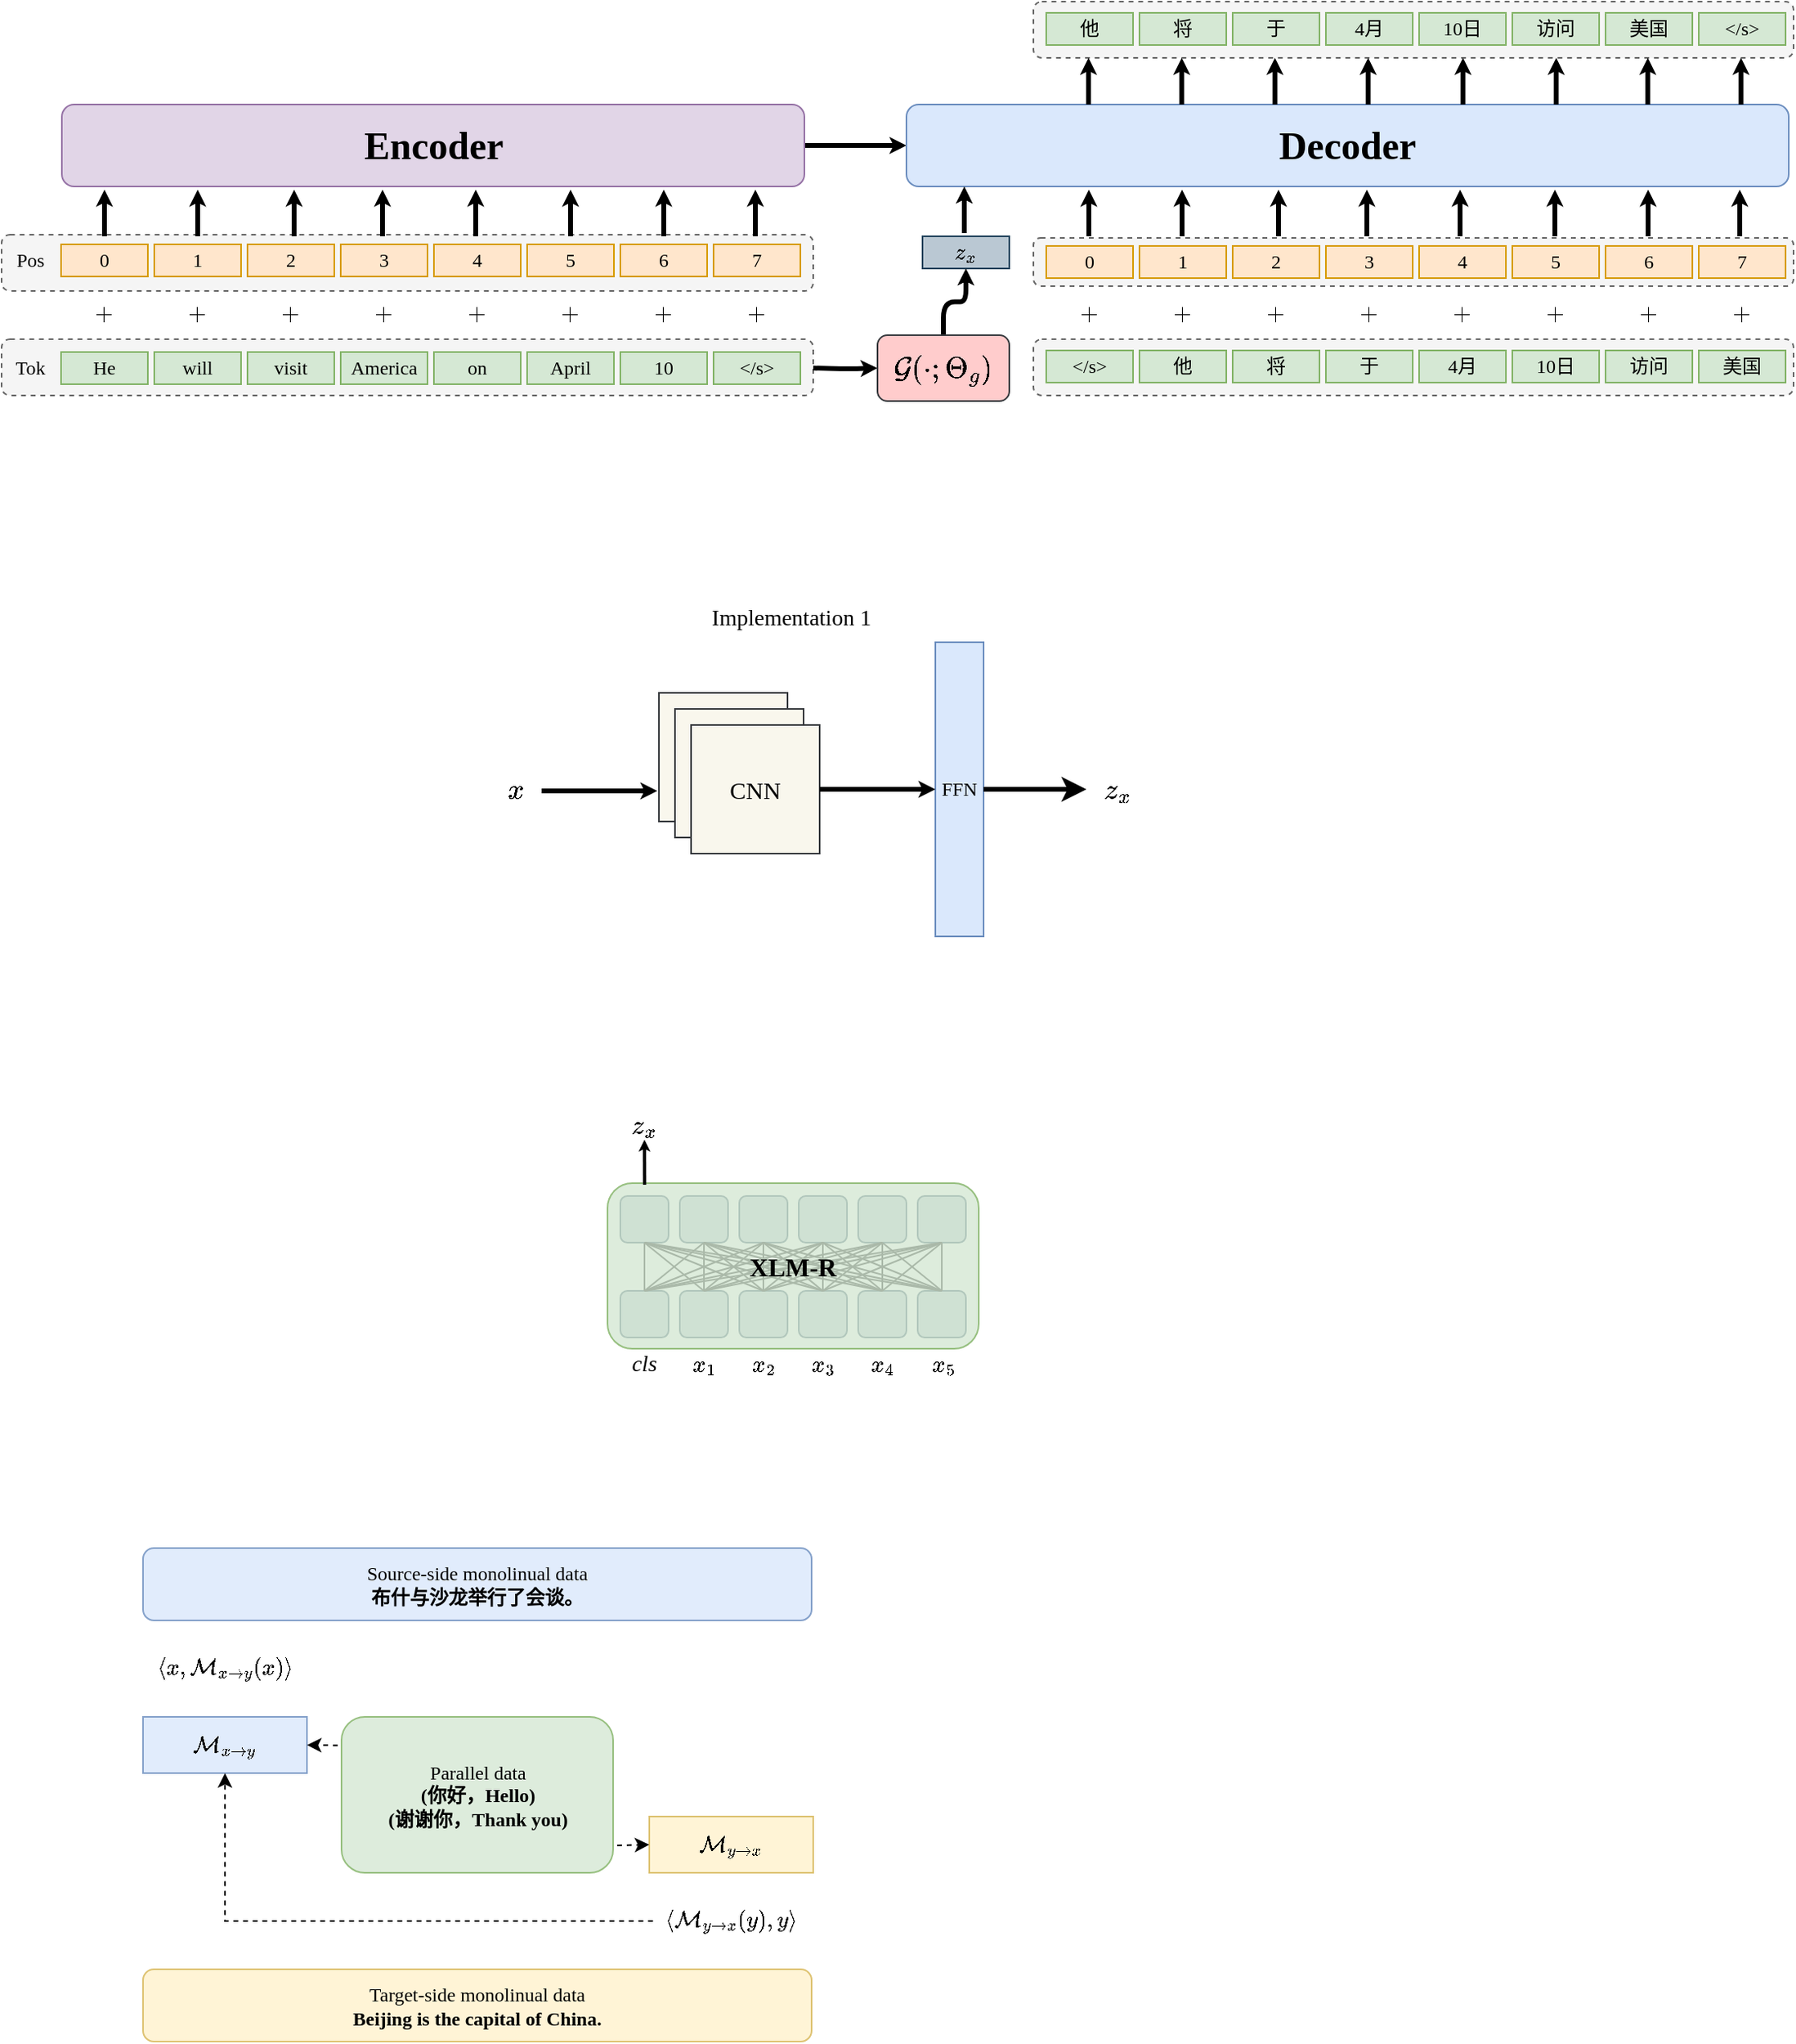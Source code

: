 <mxfile version="13.11.0" type="github">
  <diagram id="u-zB7YsOpXKorY1JXO84" name="Page-1">
    <mxGraphModel dx="1720" dy="114" grid="0" gridSize="10" guides="1" tooltips="1" connect="1" arrows="1" fold="1" page="0" pageScale="1" pageWidth="827" pageHeight="1169" math="1" shadow="0">
      <root>
        <mxCell id="0" />
        <mxCell id="1" parent="0" />
        <mxCell id="r_pDNS-UqptIWdIL0w3V-161" value="" style="rounded=1;whiteSpace=wrap;html=1;glass=0;sketch=0;fillColor=#f5f5f5;dashed=1;perimeterSpacing=0;strokeWidth=1;strokeColor=#666666;fontColor=#333333;" vertex="1" parent="1">
          <mxGeometry x="-595" y="898" width="505" height="35" as="geometry" />
        </mxCell>
        <mxCell id="r_pDNS-UqptIWdIL0w3V-160" value="" style="rounded=1;whiteSpace=wrap;html=1;glass=0;sketch=0;fillColor=#f5f5f5;dashed=1;perimeterSpacing=0;strokeWidth=1;strokeColor=#666666;fontColor=#333333;" vertex="1" parent="1">
          <mxGeometry x="47" y="963" width="473" height="35" as="geometry" />
        </mxCell>
        <mxCell id="r_pDNS-UqptIWdIL0w3V-159" value="" style="rounded=1;whiteSpace=wrap;html=1;glass=0;sketch=0;fillColor=#f5f5f5;dashed=1;perimeterSpacing=0;strokeWidth=1;strokeColor=#666666;fontColor=#333333;" vertex="1" parent="1">
          <mxGeometry x="-595" y="963" width="505" height="35" as="geometry" />
        </mxCell>
        <mxCell id="r_pDNS-UqptIWdIL0w3V-99" value="" style="rounded=1;whiteSpace=wrap;html=1;glass=0;sketch=0;fillColor=#f5f5f5;dashed=1;perimeterSpacing=0;strokeWidth=1;strokeColor=#666666;fontColor=#333333;" vertex="1" parent="1">
          <mxGeometry x="47" y="900" width="473" height="30" as="geometry" />
        </mxCell>
        <mxCell id="r_pDNS-UqptIWdIL0w3V-6" value="&lt;font face=&quot;Times New Roman&quot;&gt;America&lt;/font&gt;" style="rounded=0;whiteSpace=wrap;html=1;fillColor=#d5e8d4;strokeColor=#82b366;" vertex="1" parent="1">
          <mxGeometry x="-384" y="971" width="54" height="20" as="geometry" />
        </mxCell>
        <mxCell id="r_pDNS-UqptIWdIL0w3V-21" value="&lt;font face=&quot;Times New Roman&quot;&gt;visit&lt;/font&gt;" style="rounded=0;whiteSpace=wrap;html=1;fillColor=#d5e8d4;strokeColor=#82b366;" vertex="1" parent="1">
          <mxGeometry x="-442" y="971" width="54" height="20" as="geometry" />
        </mxCell>
        <mxCell id="r_pDNS-UqptIWdIL0w3V-22" value="&lt;font face=&quot;Times New Roman&quot;&gt;will&lt;/font&gt;" style="rounded=0;whiteSpace=wrap;html=1;fillColor=#d5e8d4;strokeColor=#82b366;" vertex="1" parent="1">
          <mxGeometry x="-500" y="971" width="54" height="20" as="geometry" />
        </mxCell>
        <mxCell id="r_pDNS-UqptIWdIL0w3V-23" value="&lt;font face=&quot;Times New Roman&quot;&gt;He&lt;/font&gt;" style="rounded=0;whiteSpace=wrap;html=1;fillColor=#d5e8d4;strokeColor=#82b366;" vertex="1" parent="1">
          <mxGeometry x="-558" y="971" width="54" height="20" as="geometry" />
        </mxCell>
        <mxCell id="r_pDNS-UqptIWdIL0w3V-177" style="edgeStyle=orthogonalEdgeStyle;rounded=1;sketch=0;orthogonalLoop=1;jettySize=auto;html=1;entryX=0;entryY=0.5;entryDx=0;entryDy=0;startSize=1;endArrow=classic;endFill=1;endSize=1;strokeColor=#000000;strokeWidth=3;" edge="1" parent="1" target="r_pDNS-UqptIWdIL0w3V-175">
          <mxGeometry relative="1" as="geometry">
            <mxPoint x="-90" y="981" as="sourcePoint" />
          </mxGeometry>
        </mxCell>
        <mxCell id="r_pDNS-UqptIWdIL0w3V-24" value="&lt;font face=&quot;Times New Roman&quot;&gt;&amp;lt;/s&amp;gt;&lt;/font&gt;" style="rounded=0;whiteSpace=wrap;html=1;fillColor=#d5e8d4;strokeColor=#82b366;" vertex="1" parent="1">
          <mxGeometry x="-152" y="971" width="54" height="20" as="geometry" />
        </mxCell>
        <mxCell id="r_pDNS-UqptIWdIL0w3V-25" value="&lt;font face=&quot;Times New Roman&quot;&gt;10&lt;/font&gt;" style="rounded=0;whiteSpace=wrap;html=1;fillColor=#d5e8d4;strokeColor=#82b366;" vertex="1" parent="1">
          <mxGeometry x="-210" y="971" width="54" height="20" as="geometry" />
        </mxCell>
        <mxCell id="r_pDNS-UqptIWdIL0w3V-26" value="&lt;font face=&quot;Times New Roman&quot;&gt;April&lt;/font&gt;" style="rounded=0;whiteSpace=wrap;html=1;fillColor=#d5e8d4;strokeColor=#82b366;" vertex="1" parent="1">
          <mxGeometry x="-268" y="971" width="54" height="20" as="geometry" />
        </mxCell>
        <mxCell id="r_pDNS-UqptIWdIL0w3V-27" value="&lt;font face=&quot;Times New Roman&quot;&gt;on&lt;/font&gt;" style="rounded=0;whiteSpace=wrap;html=1;fillColor=#d5e8d4;strokeColor=#82b366;" vertex="1" parent="1">
          <mxGeometry x="-326" y="971" width="54" height="20" as="geometry" />
        </mxCell>
        <mxCell id="r_pDNS-UqptIWdIL0w3V-39" value="&lt;font face=&quot;Times New Roman&quot;&gt;3&lt;/font&gt;" style="rounded=0;whiteSpace=wrap;html=1;fillColor=#ffe6cc;strokeColor=#d79b00;" vertex="1" parent="1">
          <mxGeometry x="-384" y="904" width="54" height="20" as="geometry" />
        </mxCell>
        <mxCell id="r_pDNS-UqptIWdIL0w3V-40" value="&lt;font face=&quot;Times New Roman&quot;&gt;2&lt;/font&gt;" style="rounded=0;whiteSpace=wrap;html=1;fillColor=#ffe6cc;strokeColor=#d79b00;" vertex="1" parent="1">
          <mxGeometry x="-442" y="904" width="54" height="20" as="geometry" />
        </mxCell>
        <mxCell id="r_pDNS-UqptIWdIL0w3V-41" value="&lt;font face=&quot;Times New Roman&quot;&gt;1&lt;/font&gt;" style="rounded=0;whiteSpace=wrap;html=1;fillColor=#ffe6cc;strokeColor=#d79b00;" vertex="1" parent="1">
          <mxGeometry x="-500" y="904" width="54" height="20" as="geometry" />
        </mxCell>
        <mxCell id="r_pDNS-UqptIWdIL0w3V-42" value="&lt;font face=&quot;Times New Roman&quot;&gt;0&lt;/font&gt;" style="rounded=0;whiteSpace=wrap;html=1;fillColor=#ffe6cc;strokeColor=#d79b00;" vertex="1" parent="1">
          <mxGeometry x="-558" y="904" width="54" height="20" as="geometry" />
        </mxCell>
        <mxCell id="r_pDNS-UqptIWdIL0w3V-43" value="&lt;font face=&quot;Times New Roman&quot;&gt;7&lt;/font&gt;" style="rounded=0;whiteSpace=wrap;html=1;fillColor=#ffe6cc;strokeColor=#d79b00;" vertex="1" parent="1">
          <mxGeometry x="-152" y="904" width="54" height="20" as="geometry" />
        </mxCell>
        <mxCell id="r_pDNS-UqptIWdIL0w3V-44" value="&lt;span style=&quot;font-family: &amp;#34;times new roman&amp;#34;&quot;&gt;6&lt;/span&gt;" style="rounded=0;whiteSpace=wrap;html=1;fillColor=#ffe6cc;strokeColor=#d79b00;" vertex="1" parent="1">
          <mxGeometry x="-210" y="904" width="54" height="20" as="geometry" />
        </mxCell>
        <mxCell id="r_pDNS-UqptIWdIL0w3V-45" value="&lt;font face=&quot;Times New Roman&quot;&gt;5&lt;/font&gt;" style="rounded=0;whiteSpace=wrap;html=1;fillColor=#ffe6cc;strokeColor=#d79b00;" vertex="1" parent="1">
          <mxGeometry x="-268" y="904" width="54" height="20" as="geometry" />
        </mxCell>
        <mxCell id="r_pDNS-UqptIWdIL0w3V-46" value="&lt;font face=&quot;Times New Roman&quot;&gt;4&lt;/font&gt;" style="rounded=0;whiteSpace=wrap;html=1;fillColor=#ffe6cc;strokeColor=#d79b00;" vertex="1" parent="1">
          <mxGeometry x="-326" y="904" width="54" height="20" as="geometry" />
        </mxCell>
        <mxCell id="r_pDNS-UqptIWdIL0w3V-108" style="edgeStyle=orthogonalEdgeStyle;rounded=0;sketch=0;orthogonalLoop=1;jettySize=auto;html=1;exitX=0.5;exitY=0;exitDx=0;exitDy=0;entryX=0.5;entryY=1;entryDx=0;entryDy=0;startSize=1;endSize=1;strokeWidth=3;" edge="1" parent="1">
          <mxGeometry relative="1" as="geometry">
            <mxPoint x="-531" y="899" as="sourcePoint" />
            <mxPoint x="-531" y="870" as="targetPoint" />
          </mxGeometry>
        </mxCell>
        <mxCell id="r_pDNS-UqptIWdIL0w3V-50" value="&lt;font face=&quot;Times New Roman&quot;&gt;Pos&lt;/font&gt;" style="text;html=1;strokeColor=none;fillColor=none;align=center;verticalAlign=middle;whiteSpace=wrap;rounded=0;shadow=1;glass=0;dashed=1;sketch=0;" vertex="1" parent="1">
          <mxGeometry x="-592" y="904" width="30" height="20" as="geometry" />
        </mxCell>
        <mxCell id="r_pDNS-UqptIWdIL0w3V-52" value="&lt;font face=&quot;Times New Roman&quot;&gt;Tok&lt;/font&gt;" style="text;html=1;strokeColor=none;fillColor=none;align=center;verticalAlign=middle;whiteSpace=wrap;rounded=0;shadow=1;glass=0;dashed=1;sketch=0;" vertex="1" parent="1">
          <mxGeometry x="-592" y="971" width="30" height="20" as="geometry" />
        </mxCell>
        <mxCell id="r_pDNS-UqptIWdIL0w3V-58" value="&lt;font face=&quot;Times New Roman&quot;&gt;于&lt;/font&gt;" style="rounded=0;whiteSpace=wrap;html=1;fillColor=#d5e8d4;strokeColor=#82b366;" vertex="1" parent="1">
          <mxGeometry x="229" y="970" width="54" height="20" as="geometry" />
        </mxCell>
        <mxCell id="r_pDNS-UqptIWdIL0w3V-59" value="&lt;font face=&quot;Times New Roman&quot;&gt;将&lt;/font&gt;" style="rounded=0;whiteSpace=wrap;html=1;fillColor=#d5e8d4;strokeColor=#82b366;" vertex="1" parent="1">
          <mxGeometry x="171" y="970" width="54" height="20" as="geometry" />
        </mxCell>
        <mxCell id="r_pDNS-UqptIWdIL0w3V-60" value="&lt;font face=&quot;Times New Roman&quot;&gt;他&lt;/font&gt;" style="rounded=0;whiteSpace=wrap;html=1;fillColor=#d5e8d4;strokeColor=#82b366;" vertex="1" parent="1">
          <mxGeometry x="113" y="970" width="54" height="20" as="geometry" />
        </mxCell>
        <mxCell id="r_pDNS-UqptIWdIL0w3V-61" value="&lt;font face=&quot;Times New Roman&quot;&gt;&amp;lt;/s&amp;gt;&lt;/font&gt;" style="rounded=0;whiteSpace=wrap;html=1;fillColor=#d5e8d4;strokeColor=#82b366;" vertex="1" parent="1">
          <mxGeometry x="55" y="970" width="54" height="20" as="geometry" />
        </mxCell>
        <mxCell id="r_pDNS-UqptIWdIL0w3V-62" value="&lt;font face=&quot;Times New Roman&quot;&gt;美国&lt;/font&gt;" style="rounded=0;whiteSpace=wrap;html=1;fillColor=#d5e8d4;strokeColor=#82b366;" vertex="1" parent="1">
          <mxGeometry x="461" y="970" width="54" height="20" as="geometry" />
        </mxCell>
        <mxCell id="r_pDNS-UqptIWdIL0w3V-63" value="&lt;font face=&quot;Times New Roman&quot;&gt;访问&lt;/font&gt;" style="rounded=0;whiteSpace=wrap;html=1;fillColor=#d5e8d4;strokeColor=#82b366;" vertex="1" parent="1">
          <mxGeometry x="403" y="970" width="54" height="20" as="geometry" />
        </mxCell>
        <mxCell id="r_pDNS-UqptIWdIL0w3V-64" value="&lt;font face=&quot;Times New Roman&quot;&gt;10日&lt;/font&gt;" style="rounded=0;whiteSpace=wrap;html=1;fillColor=#d5e8d4;strokeColor=#82b366;" vertex="1" parent="1">
          <mxGeometry x="345" y="970" width="54" height="20" as="geometry" />
        </mxCell>
        <mxCell id="r_pDNS-UqptIWdIL0w3V-65" value="&lt;font face=&quot;Times New Roman&quot;&gt;4月&lt;/font&gt;" style="rounded=0;whiteSpace=wrap;html=1;fillColor=#d5e8d4;strokeColor=#82b366;" vertex="1" parent="1">
          <mxGeometry x="287" y="970" width="54" height="20" as="geometry" />
        </mxCell>
        <mxCell id="r_pDNS-UqptIWdIL0w3V-75" value="&lt;font face=&quot;Times New Roman&quot;&gt;3&lt;/font&gt;" style="rounded=0;whiteSpace=wrap;html=1;fillColor=#ffe6cc;strokeColor=#d79b00;" vertex="1" parent="1">
          <mxGeometry x="229" y="905" width="54" height="20" as="geometry" />
        </mxCell>
        <mxCell id="r_pDNS-UqptIWdIL0w3V-76" value="&lt;font face=&quot;Times New Roman&quot;&gt;2&lt;/font&gt;" style="rounded=0;whiteSpace=wrap;html=1;fillColor=#ffe6cc;strokeColor=#d79b00;" vertex="1" parent="1">
          <mxGeometry x="171" y="905" width="54" height="20" as="geometry" />
        </mxCell>
        <mxCell id="r_pDNS-UqptIWdIL0w3V-77" value="&lt;font face=&quot;Times New Roman&quot;&gt;1&lt;/font&gt;" style="rounded=0;whiteSpace=wrap;html=1;fillColor=#ffe6cc;strokeColor=#d79b00;" vertex="1" parent="1">
          <mxGeometry x="113" y="905" width="54" height="20" as="geometry" />
        </mxCell>
        <mxCell id="r_pDNS-UqptIWdIL0w3V-78" value="&lt;font face=&quot;Times New Roman&quot;&gt;0&lt;/font&gt;" style="rounded=0;whiteSpace=wrap;html=1;fillColor=#ffe6cc;strokeColor=#d79b00;" vertex="1" parent="1">
          <mxGeometry x="55" y="905" width="54" height="20" as="geometry" />
        </mxCell>
        <mxCell id="r_pDNS-UqptIWdIL0w3V-80" value="&lt;span style=&quot;font-family: &amp;#34;times new roman&amp;#34;&quot;&gt;6&lt;/span&gt;" style="rounded=0;whiteSpace=wrap;html=1;fillColor=#ffe6cc;strokeColor=#d79b00;" vertex="1" parent="1">
          <mxGeometry x="403" y="905" width="54" height="20" as="geometry" />
        </mxCell>
        <mxCell id="r_pDNS-UqptIWdIL0w3V-81" value="&lt;font face=&quot;Times New Roman&quot;&gt;5&lt;/font&gt;" style="rounded=0;whiteSpace=wrap;html=1;fillColor=#ffe6cc;strokeColor=#d79b00;" vertex="1" parent="1">
          <mxGeometry x="345" y="905" width="54" height="20" as="geometry" />
        </mxCell>
        <mxCell id="r_pDNS-UqptIWdIL0w3V-82" value="&lt;font face=&quot;Times New Roman&quot;&gt;4&lt;/font&gt;" style="rounded=0;whiteSpace=wrap;html=1;fillColor=#ffe6cc;strokeColor=#d79b00;" vertex="1" parent="1">
          <mxGeometry x="287" y="905" width="54" height="20" as="geometry" />
        </mxCell>
        <mxCell id="r_pDNS-UqptIWdIL0w3V-103" value="&lt;span style=&quot;font-family: &amp;#34;times new roman&amp;#34;&quot;&gt;7&lt;/span&gt;" style="rounded=0;whiteSpace=wrap;html=1;fillColor=#ffe6cc;strokeColor=#d79b00;" vertex="1" parent="1">
          <mxGeometry x="461" y="905" width="54" height="20" as="geometry" />
        </mxCell>
        <mxCell id="r_pDNS-UqptIWdIL0w3V-179" style="edgeStyle=orthogonalEdgeStyle;rounded=1;sketch=0;orthogonalLoop=1;jettySize=auto;html=1;exitX=1;exitY=0.5;exitDx=0;exitDy=0;entryX=0;entryY=0.5;entryDx=0;entryDy=0;startSize=1;endArrow=classic;endFill=1;endSize=1;strokeColor=#000000;strokeWidth=3;" edge="1" parent="1" source="r_pDNS-UqptIWdIL0w3V-107" target="r_pDNS-UqptIWdIL0w3V-147">
          <mxGeometry relative="1" as="geometry" />
        </mxCell>
        <mxCell id="r_pDNS-UqptIWdIL0w3V-107" value="&lt;font face=&quot;Times New Roman&quot; style=&quot;font-size: 24px&quot;&gt;&lt;b&gt;Encoder&lt;/b&gt;&lt;/font&gt;" style="rounded=1;whiteSpace=wrap;html=1;shadow=0;glass=0;sketch=0;strokeWidth=1;fillColor=#e1d5e7;strokeColor=#9673a6;" vertex="1" parent="1">
          <mxGeometry x="-557.5" y="817" width="462" height="51" as="geometry" />
        </mxCell>
        <mxCell id="r_pDNS-UqptIWdIL0w3V-109" style="edgeStyle=orthogonalEdgeStyle;rounded=0;sketch=0;orthogonalLoop=1;jettySize=auto;html=1;exitX=0.5;exitY=0;exitDx=0;exitDy=0;entryX=0.5;entryY=1;entryDx=0;entryDy=0;startSize=1;endSize=1;strokeWidth=3;" edge="1" parent="1">
          <mxGeometry relative="1" as="geometry">
            <mxPoint x="-473" y="899" as="sourcePoint" />
            <mxPoint x="-473" y="870" as="targetPoint" />
          </mxGeometry>
        </mxCell>
        <mxCell id="r_pDNS-UqptIWdIL0w3V-110" style="edgeStyle=orthogonalEdgeStyle;rounded=0;sketch=0;orthogonalLoop=1;jettySize=auto;html=1;exitX=0.5;exitY=0;exitDx=0;exitDy=0;entryX=0.5;entryY=1;entryDx=0;entryDy=0;startSize=1;endSize=1;strokeWidth=3;" edge="1" parent="1">
          <mxGeometry relative="1" as="geometry">
            <mxPoint x="-413" y="899" as="sourcePoint" />
            <mxPoint x="-413" y="870" as="targetPoint" />
          </mxGeometry>
        </mxCell>
        <mxCell id="r_pDNS-UqptIWdIL0w3V-111" style="edgeStyle=orthogonalEdgeStyle;rounded=0;sketch=0;orthogonalLoop=1;jettySize=auto;html=1;exitX=0.5;exitY=0;exitDx=0;exitDy=0;entryX=0.5;entryY=1;entryDx=0;entryDy=0;startSize=1;endSize=1;strokeWidth=3;" edge="1" parent="1">
          <mxGeometry relative="1" as="geometry">
            <mxPoint x="-358" y="899" as="sourcePoint" />
            <mxPoint x="-358" y="870" as="targetPoint" />
          </mxGeometry>
        </mxCell>
        <mxCell id="r_pDNS-UqptIWdIL0w3V-112" style="edgeStyle=orthogonalEdgeStyle;rounded=0;sketch=0;orthogonalLoop=1;jettySize=auto;html=1;exitX=0.5;exitY=0;exitDx=0;exitDy=0;entryX=0.5;entryY=1;entryDx=0;entryDy=0;startSize=1;endSize=1;strokeWidth=3;" edge="1" parent="1">
          <mxGeometry relative="1" as="geometry">
            <mxPoint x="-300" y="899" as="sourcePoint" />
            <mxPoint x="-300" y="870" as="targetPoint" />
          </mxGeometry>
        </mxCell>
        <mxCell id="r_pDNS-UqptIWdIL0w3V-113" style="edgeStyle=orthogonalEdgeStyle;rounded=0;sketch=0;orthogonalLoop=1;jettySize=auto;html=1;exitX=0.5;exitY=0;exitDx=0;exitDy=0;entryX=0.5;entryY=1;entryDx=0;entryDy=0;startSize=1;endSize=1;strokeWidth=3;" edge="1" parent="1">
          <mxGeometry relative="1" as="geometry">
            <mxPoint x="-241" y="899" as="sourcePoint" />
            <mxPoint x="-241" y="870" as="targetPoint" />
          </mxGeometry>
        </mxCell>
        <mxCell id="r_pDNS-UqptIWdIL0w3V-114" style="edgeStyle=orthogonalEdgeStyle;rounded=0;sketch=0;orthogonalLoop=1;jettySize=auto;html=1;exitX=0.5;exitY=0;exitDx=0;exitDy=0;entryX=0.5;entryY=1;entryDx=0;entryDy=0;startSize=1;endSize=1;strokeWidth=3;" edge="1" parent="1">
          <mxGeometry relative="1" as="geometry">
            <mxPoint x="-183" y="899" as="sourcePoint" />
            <mxPoint x="-183" y="870" as="targetPoint" />
          </mxGeometry>
        </mxCell>
        <mxCell id="r_pDNS-UqptIWdIL0w3V-115" style="edgeStyle=orthogonalEdgeStyle;rounded=0;sketch=0;orthogonalLoop=1;jettySize=auto;html=1;exitX=0.5;exitY=0;exitDx=0;exitDy=0;entryX=0.5;entryY=1;entryDx=0;entryDy=0;startSize=1;endSize=1;strokeWidth=3;" edge="1" parent="1">
          <mxGeometry relative="1" as="geometry">
            <mxPoint x="-126" y="899" as="sourcePoint" />
            <mxPoint x="-126" y="870" as="targetPoint" />
          </mxGeometry>
        </mxCell>
        <mxCell id="r_pDNS-UqptIWdIL0w3V-126" value="$$+$$" style="text;html=1;strokeColor=none;fillColor=none;align=center;verticalAlign=middle;whiteSpace=wrap;rounded=0;shadow=0;glass=0;sketch=0;" vertex="1" parent="1">
          <mxGeometry x="-551" y="937" width="40" height="20" as="geometry" />
        </mxCell>
        <mxCell id="r_pDNS-UqptIWdIL0w3V-128" value="$$+$$" style="text;html=1;strokeColor=none;fillColor=none;align=center;verticalAlign=middle;whiteSpace=wrap;rounded=0;shadow=0;glass=0;sketch=0;" vertex="1" parent="1">
          <mxGeometry x="-493" y="937" width="40" height="20" as="geometry" />
        </mxCell>
        <mxCell id="r_pDNS-UqptIWdIL0w3V-129" value="$$+$$" style="text;html=1;strokeColor=none;fillColor=none;align=center;verticalAlign=middle;whiteSpace=wrap;rounded=0;shadow=0;glass=0;sketch=0;" vertex="1" parent="1">
          <mxGeometry x="-435" y="937" width="40" height="20" as="geometry" />
        </mxCell>
        <mxCell id="r_pDNS-UqptIWdIL0w3V-130" value="$$+$$" style="text;html=1;strokeColor=none;fillColor=none;align=center;verticalAlign=middle;whiteSpace=wrap;rounded=0;shadow=0;glass=0;sketch=0;" vertex="1" parent="1">
          <mxGeometry x="-377" y="937" width="40" height="20" as="geometry" />
        </mxCell>
        <mxCell id="r_pDNS-UqptIWdIL0w3V-131" value="$$+$$" style="text;html=1;strokeColor=none;fillColor=none;align=center;verticalAlign=middle;whiteSpace=wrap;rounded=0;shadow=0;glass=0;sketch=0;" vertex="1" parent="1">
          <mxGeometry x="-319" y="937" width="40" height="20" as="geometry" />
        </mxCell>
        <mxCell id="r_pDNS-UqptIWdIL0w3V-132" value="$$+$$" style="text;html=1;strokeColor=none;fillColor=none;align=center;verticalAlign=middle;whiteSpace=wrap;rounded=0;shadow=0;glass=0;sketch=0;" vertex="1" parent="1">
          <mxGeometry x="-261" y="937" width="40" height="20" as="geometry" />
        </mxCell>
        <mxCell id="r_pDNS-UqptIWdIL0w3V-133" value="$$+$$" style="text;html=1;strokeColor=none;fillColor=none;align=center;verticalAlign=middle;whiteSpace=wrap;rounded=0;shadow=0;glass=0;sketch=0;" vertex="1" parent="1">
          <mxGeometry x="-203" y="937" width="40" height="20" as="geometry" />
        </mxCell>
        <mxCell id="r_pDNS-UqptIWdIL0w3V-134" value="$$+$$" style="text;html=1;strokeColor=none;fillColor=none;align=center;verticalAlign=middle;whiteSpace=wrap;rounded=0;shadow=0;glass=0;sketch=0;" vertex="1" parent="1">
          <mxGeometry x="-145" y="937" width="40" height="20" as="geometry" />
        </mxCell>
        <mxCell id="r_pDNS-UqptIWdIL0w3V-138" value="$$+$$" style="text;html=1;strokeColor=none;fillColor=none;align=center;verticalAlign=middle;whiteSpace=wrap;rounded=0;shadow=0;glass=0;sketch=0;" vertex="1" parent="1">
          <mxGeometry x="236" y="937" width="40" height="20" as="geometry" />
        </mxCell>
        <mxCell id="r_pDNS-UqptIWdIL0w3V-139" value="$$+$$" style="text;html=1;strokeColor=none;fillColor=none;align=center;verticalAlign=middle;whiteSpace=wrap;rounded=0;shadow=0;glass=0;sketch=0;" vertex="1" parent="1">
          <mxGeometry x="294" y="937" width="40" height="20" as="geometry" />
        </mxCell>
        <mxCell id="r_pDNS-UqptIWdIL0w3V-140" value="$$+$$" style="text;html=1;strokeColor=none;fillColor=none;align=center;verticalAlign=middle;whiteSpace=wrap;rounded=0;shadow=0;glass=0;sketch=0;" vertex="1" parent="1">
          <mxGeometry x="352" y="937" width="40" height="20" as="geometry" />
        </mxCell>
        <mxCell id="r_pDNS-UqptIWdIL0w3V-141" value="$$+$$" style="text;html=1;strokeColor=none;fillColor=none;align=center;verticalAlign=middle;whiteSpace=wrap;rounded=0;shadow=0;glass=0;sketch=0;" vertex="1" parent="1">
          <mxGeometry x="410" y="937" width="40" height="20" as="geometry" />
        </mxCell>
        <mxCell id="r_pDNS-UqptIWdIL0w3V-142" value="$$+$$" style="text;html=1;strokeColor=none;fillColor=none;align=center;verticalAlign=middle;whiteSpace=wrap;rounded=0;shadow=0;glass=0;sketch=0;" vertex="1" parent="1">
          <mxGeometry x="468" y="937" width="40" height="20" as="geometry" />
        </mxCell>
        <mxCell id="r_pDNS-UqptIWdIL0w3V-143" value="$$+$$" style="text;html=1;strokeColor=none;fillColor=none;align=center;verticalAlign=middle;whiteSpace=wrap;rounded=0;shadow=0;glass=0;sketch=0;" vertex="1" parent="1">
          <mxGeometry x="178" y="937" width="40" height="20" as="geometry" />
        </mxCell>
        <mxCell id="r_pDNS-UqptIWdIL0w3V-144" value="$$+$$" style="text;html=1;strokeColor=none;fillColor=none;align=center;verticalAlign=middle;whiteSpace=wrap;rounded=0;shadow=0;glass=0;sketch=0;" vertex="1" parent="1">
          <mxGeometry x="120" y="937" width="40" height="20" as="geometry" />
        </mxCell>
        <mxCell id="r_pDNS-UqptIWdIL0w3V-145" value="$$+$$" style="text;html=1;strokeColor=none;fillColor=none;align=center;verticalAlign=middle;whiteSpace=wrap;rounded=0;shadow=0;glass=0;sketch=0;" vertex="1" parent="1">
          <mxGeometry x="62" y="937" width="40" height="20" as="geometry" />
        </mxCell>
        <mxCell id="r_pDNS-UqptIWdIL0w3V-146" style="edgeStyle=orthogonalEdgeStyle;rounded=0;sketch=0;orthogonalLoop=1;jettySize=auto;html=1;exitX=0.5;exitY=0;exitDx=0;exitDy=0;entryX=0.5;entryY=1;entryDx=0;entryDy=0;startSize=1;endSize=1;strokeWidth=3;" edge="1" parent="1">
          <mxGeometry relative="1" as="geometry">
            <mxPoint x="81.5" y="899" as="sourcePoint" />
            <mxPoint x="81.5" y="870" as="targetPoint" />
          </mxGeometry>
        </mxCell>
        <mxCell id="r_pDNS-UqptIWdIL0w3V-147" value="&lt;font face=&quot;Times New Roman&quot; style=&quot;font-size: 24px&quot;&gt;&lt;b&gt;Decoder&lt;/b&gt;&lt;/font&gt;" style="rounded=1;whiteSpace=wrap;html=1;shadow=0;glass=0;sketch=0;strokeWidth=1;fillColor=#dae8fc;strokeColor=#6c8ebf;" vertex="1" parent="1">
          <mxGeometry x="-32" y="817" width="549" height="51" as="geometry" />
        </mxCell>
        <mxCell id="r_pDNS-UqptIWdIL0w3V-148" style="edgeStyle=orthogonalEdgeStyle;rounded=0;sketch=0;orthogonalLoop=1;jettySize=auto;html=1;exitX=0.5;exitY=0;exitDx=0;exitDy=0;entryX=0.5;entryY=1;entryDx=0;entryDy=0;startSize=1;endSize=1;strokeWidth=3;" edge="1" parent="1">
          <mxGeometry relative="1" as="geometry">
            <mxPoint x="139.5" y="899" as="sourcePoint" />
            <mxPoint x="139.5" y="870" as="targetPoint" />
          </mxGeometry>
        </mxCell>
        <mxCell id="r_pDNS-UqptIWdIL0w3V-149" style="edgeStyle=orthogonalEdgeStyle;rounded=0;sketch=0;orthogonalLoop=1;jettySize=auto;html=1;exitX=0.5;exitY=0;exitDx=0;exitDy=0;entryX=0.5;entryY=1;entryDx=0;entryDy=0;startSize=1;endSize=1;strokeWidth=3;" edge="1" parent="1">
          <mxGeometry relative="1" as="geometry">
            <mxPoint x="199.5" y="899" as="sourcePoint" />
            <mxPoint x="199.5" y="870" as="targetPoint" />
          </mxGeometry>
        </mxCell>
        <mxCell id="r_pDNS-UqptIWdIL0w3V-150" style="edgeStyle=orthogonalEdgeStyle;rounded=0;sketch=0;orthogonalLoop=1;jettySize=auto;html=1;exitX=0.5;exitY=0;exitDx=0;exitDy=0;entryX=0.5;entryY=1;entryDx=0;entryDy=0;startSize=1;endSize=1;strokeWidth=3;" edge="1" parent="1">
          <mxGeometry relative="1" as="geometry">
            <mxPoint x="254.5" y="899" as="sourcePoint" />
            <mxPoint x="254.5" y="870" as="targetPoint" />
          </mxGeometry>
        </mxCell>
        <mxCell id="r_pDNS-UqptIWdIL0w3V-151" style="edgeStyle=orthogonalEdgeStyle;rounded=0;sketch=0;orthogonalLoop=1;jettySize=auto;html=1;exitX=0.5;exitY=0;exitDx=0;exitDy=0;entryX=0.5;entryY=1;entryDx=0;entryDy=0;startSize=1;endSize=1;strokeWidth=3;" edge="1" parent="1">
          <mxGeometry relative="1" as="geometry">
            <mxPoint x="312.5" y="899" as="sourcePoint" />
            <mxPoint x="312.5" y="870" as="targetPoint" />
          </mxGeometry>
        </mxCell>
        <mxCell id="r_pDNS-UqptIWdIL0w3V-152" style="edgeStyle=orthogonalEdgeStyle;rounded=0;sketch=0;orthogonalLoop=1;jettySize=auto;html=1;exitX=0.5;exitY=0;exitDx=0;exitDy=0;entryX=0.5;entryY=1;entryDx=0;entryDy=0;startSize=1;endSize=1;strokeWidth=3;" edge="1" parent="1">
          <mxGeometry relative="1" as="geometry">
            <mxPoint x="371.5" y="899" as="sourcePoint" />
            <mxPoint x="371.5" y="870" as="targetPoint" />
          </mxGeometry>
        </mxCell>
        <mxCell id="r_pDNS-UqptIWdIL0w3V-153" style="edgeStyle=orthogonalEdgeStyle;rounded=0;sketch=0;orthogonalLoop=1;jettySize=auto;html=1;exitX=0.5;exitY=0;exitDx=0;exitDy=0;entryX=0.5;entryY=1;entryDx=0;entryDy=0;startSize=1;endSize=1;strokeWidth=3;" edge="1" parent="1">
          <mxGeometry relative="1" as="geometry">
            <mxPoint x="429.5" y="899" as="sourcePoint" />
            <mxPoint x="429.5" y="870" as="targetPoint" />
          </mxGeometry>
        </mxCell>
        <mxCell id="r_pDNS-UqptIWdIL0w3V-154" style="edgeStyle=orthogonalEdgeStyle;rounded=0;sketch=0;orthogonalLoop=1;jettySize=auto;html=1;exitX=0.5;exitY=0;exitDx=0;exitDy=0;entryX=0.5;entryY=1;entryDx=0;entryDy=0;startSize=1;endSize=1;strokeWidth=3;" edge="1" parent="1">
          <mxGeometry relative="1" as="geometry">
            <mxPoint x="486.5" y="899" as="sourcePoint" />
            <mxPoint x="486.5" y="870" as="targetPoint" />
          </mxGeometry>
        </mxCell>
        <mxCell id="r_pDNS-UqptIWdIL0w3V-156" value="$$z_x$$" style="rounded=0;whiteSpace=wrap;html=1;fillColor=#bac8d3;strokeColor=#23445d;" vertex="1" parent="1">
          <mxGeometry x="-22" y="899" width="54" height="20" as="geometry" />
        </mxCell>
        <mxCell id="r_pDNS-UqptIWdIL0w3V-157" style="edgeStyle=orthogonalEdgeStyle;rounded=0;sketch=0;orthogonalLoop=1;jettySize=auto;html=1;exitX=0.5;exitY=0;exitDx=0;exitDy=0;entryX=0.5;entryY=1;entryDx=0;entryDy=0;startSize=1;endSize=1;strokeWidth=3;" edge="1" parent="1">
          <mxGeometry relative="1" as="geometry">
            <mxPoint x="4" y="897" as="sourcePoint" />
            <mxPoint x="4" y="868" as="targetPoint" />
            <Array as="points">
              <mxPoint x="4.5" y="868" />
            </Array>
          </mxGeometry>
        </mxCell>
        <mxCell id="r_pDNS-UqptIWdIL0w3V-178" style="edgeStyle=orthogonalEdgeStyle;rounded=1;sketch=0;orthogonalLoop=1;jettySize=auto;html=1;exitX=0.5;exitY=0;exitDx=0;exitDy=0;entryX=0.5;entryY=1;entryDx=0;entryDy=0;startSize=1;endArrow=classic;endFill=1;endSize=1;strokeColor=#000000;strokeWidth=3;" edge="1" parent="1" source="r_pDNS-UqptIWdIL0w3V-175" target="r_pDNS-UqptIWdIL0w3V-156">
          <mxGeometry relative="1" as="geometry" />
        </mxCell>
        <mxCell id="r_pDNS-UqptIWdIL0w3V-175" value="&lt;font face=&quot;Times New Roman&quot; size=&quot;1&quot;&gt;&lt;b style=&quot;font-size: 18px&quot;&gt;$$\mathcal{G}(\cdot;\Theta_{g})$$&lt;/b&gt;&lt;/font&gt;" style="rounded=1;whiteSpace=wrap;html=1;shadow=0;glass=0;sketch=0;strokeWidth=1;fillColor=#ffcccc;strokeColor=#36393d;" vertex="1" parent="1">
          <mxGeometry x="-50" y="960.5" width="82" height="41" as="geometry" />
        </mxCell>
        <mxCell id="r_pDNS-UqptIWdIL0w3V-180" value="" style="rounded=1;whiteSpace=wrap;html=1;glass=0;sketch=0;fillColor=#f5f5f5;dashed=1;perimeterSpacing=0;strokeWidth=1;strokeColor=#666666;fontColor=#333333;" vertex="1" parent="1">
          <mxGeometry x="47" y="753" width="473" height="35" as="geometry" />
        </mxCell>
        <mxCell id="r_pDNS-UqptIWdIL0w3V-181" value="&lt;font face=&quot;Times New Roman&quot;&gt;4月&lt;/font&gt;" style="rounded=0;whiteSpace=wrap;html=1;fillColor=#d5e8d4;strokeColor=#82b366;" vertex="1" parent="1">
          <mxGeometry x="229" y="760" width="54" height="20" as="geometry" />
        </mxCell>
        <mxCell id="r_pDNS-UqptIWdIL0w3V-182" value="&lt;font face=&quot;Times New Roman&quot;&gt;于&lt;/font&gt;" style="rounded=0;whiteSpace=wrap;html=1;fillColor=#d5e8d4;strokeColor=#82b366;" vertex="1" parent="1">
          <mxGeometry x="171" y="760" width="54" height="20" as="geometry" />
        </mxCell>
        <mxCell id="r_pDNS-UqptIWdIL0w3V-183" value="&lt;font face=&quot;Times New Roman&quot;&gt;将&lt;/font&gt;" style="rounded=0;whiteSpace=wrap;html=1;fillColor=#d5e8d4;strokeColor=#82b366;" vertex="1" parent="1">
          <mxGeometry x="113" y="760" width="54" height="20" as="geometry" />
        </mxCell>
        <mxCell id="r_pDNS-UqptIWdIL0w3V-184" value="&lt;font face=&quot;Times New Roman&quot;&gt;他&lt;/font&gt;" style="rounded=0;whiteSpace=wrap;html=1;fillColor=#d5e8d4;strokeColor=#82b366;" vertex="1" parent="1">
          <mxGeometry x="55" y="760" width="54" height="20" as="geometry" />
        </mxCell>
        <mxCell id="r_pDNS-UqptIWdIL0w3V-185" value="&lt;font face=&quot;Times New Roman&quot;&gt;&amp;lt;/s&amp;gt;&lt;/font&gt;" style="rounded=0;whiteSpace=wrap;html=1;fillColor=#d5e8d4;strokeColor=#82b366;" vertex="1" parent="1">
          <mxGeometry x="461" y="760" width="54" height="20" as="geometry" />
        </mxCell>
        <mxCell id="r_pDNS-UqptIWdIL0w3V-186" value="&lt;font face=&quot;Times New Roman&quot;&gt;美国&lt;/font&gt;" style="rounded=0;whiteSpace=wrap;html=1;fillColor=#d5e8d4;strokeColor=#82b366;" vertex="1" parent="1">
          <mxGeometry x="403" y="760" width="54" height="20" as="geometry" />
        </mxCell>
        <mxCell id="r_pDNS-UqptIWdIL0w3V-187" value="&lt;font face=&quot;Times New Roman&quot;&gt;访问&lt;/font&gt;" style="rounded=0;whiteSpace=wrap;html=1;fillColor=#d5e8d4;strokeColor=#82b366;" vertex="1" parent="1">
          <mxGeometry x="345" y="760" width="54" height="20" as="geometry" />
        </mxCell>
        <mxCell id="r_pDNS-UqptIWdIL0w3V-188" value="&lt;font face=&quot;Times New Roman&quot;&gt;10日&lt;/font&gt;" style="rounded=0;whiteSpace=wrap;html=1;fillColor=#d5e8d4;strokeColor=#82b366;" vertex="1" parent="1">
          <mxGeometry x="287" y="760" width="54" height="20" as="geometry" />
        </mxCell>
        <mxCell id="r_pDNS-UqptIWdIL0w3V-191" style="edgeStyle=orthogonalEdgeStyle;rounded=0;sketch=0;orthogonalLoop=1;jettySize=auto;html=1;exitX=0.5;exitY=0;exitDx=0;exitDy=0;entryX=0.5;entryY=1;entryDx=0;entryDy=0;startSize=1;endSize=1;strokeWidth=3;" edge="1" parent="1">
          <mxGeometry relative="1" as="geometry">
            <mxPoint x="81.29" y="817" as="sourcePoint" />
            <mxPoint x="81.29" y="788" as="targetPoint" />
          </mxGeometry>
        </mxCell>
        <mxCell id="r_pDNS-UqptIWdIL0w3V-192" style="edgeStyle=orthogonalEdgeStyle;rounded=0;sketch=0;orthogonalLoop=1;jettySize=auto;html=1;exitX=0.5;exitY=0;exitDx=0;exitDy=0;entryX=0.5;entryY=1;entryDx=0;entryDy=0;startSize=1;endSize=1;strokeWidth=3;" edge="1" parent="1">
          <mxGeometry relative="1" as="geometry">
            <mxPoint x="139.29" y="817" as="sourcePoint" />
            <mxPoint x="139.29" y="788" as="targetPoint" />
          </mxGeometry>
        </mxCell>
        <mxCell id="r_pDNS-UqptIWdIL0w3V-195" style="edgeStyle=orthogonalEdgeStyle;rounded=0;sketch=0;orthogonalLoop=1;jettySize=auto;html=1;exitX=0.5;exitY=0;exitDx=0;exitDy=0;entryX=0.5;entryY=1;entryDx=0;entryDy=0;startSize=1;endSize=1;strokeWidth=3;" edge="1" parent="1">
          <mxGeometry relative="1" as="geometry">
            <mxPoint x="197.29" y="817" as="sourcePoint" />
            <mxPoint x="197.29" y="788" as="targetPoint" />
          </mxGeometry>
        </mxCell>
        <mxCell id="r_pDNS-UqptIWdIL0w3V-196" style="edgeStyle=orthogonalEdgeStyle;rounded=0;sketch=0;orthogonalLoop=1;jettySize=auto;html=1;exitX=0.5;exitY=0;exitDx=0;exitDy=0;entryX=0.5;entryY=1;entryDx=0;entryDy=0;startSize=1;endSize=1;strokeWidth=3;" edge="1" parent="1">
          <mxGeometry relative="1" as="geometry">
            <mxPoint x="255.29" y="817" as="sourcePoint" />
            <mxPoint x="255.29" y="788" as="targetPoint" />
          </mxGeometry>
        </mxCell>
        <mxCell id="r_pDNS-UqptIWdIL0w3V-197" style="edgeStyle=orthogonalEdgeStyle;rounded=0;sketch=0;orthogonalLoop=1;jettySize=auto;html=1;exitX=0.5;exitY=0;exitDx=0;exitDy=0;entryX=0.5;entryY=1;entryDx=0;entryDy=0;startSize=1;endSize=1;strokeWidth=3;" edge="1" parent="1">
          <mxGeometry relative="1" as="geometry">
            <mxPoint x="314.29" y="817" as="sourcePoint" />
            <mxPoint x="314.29" y="788" as="targetPoint" />
            <Array as="points">
              <mxPoint x="314" y="788" />
            </Array>
          </mxGeometry>
        </mxCell>
        <mxCell id="r_pDNS-UqptIWdIL0w3V-198" style="edgeStyle=orthogonalEdgeStyle;rounded=0;sketch=0;orthogonalLoop=1;jettySize=auto;html=1;exitX=0.5;exitY=0;exitDx=0;exitDy=0;entryX=0.5;entryY=1;entryDx=0;entryDy=0;startSize=1;endSize=1;strokeWidth=3;" edge="1" parent="1">
          <mxGeometry relative="1" as="geometry">
            <mxPoint x="372.29" y="817" as="sourcePoint" />
            <mxPoint x="372.29" y="788" as="targetPoint" />
            <Array as="points">
              <mxPoint x="372" y="788" />
            </Array>
          </mxGeometry>
        </mxCell>
        <mxCell id="r_pDNS-UqptIWdIL0w3V-199" style="edgeStyle=orthogonalEdgeStyle;rounded=0;sketch=0;orthogonalLoop=1;jettySize=auto;html=1;exitX=0.5;exitY=0;exitDx=0;exitDy=0;entryX=0.5;entryY=1;entryDx=0;entryDy=0;startSize=1;endSize=1;strokeWidth=3;" edge="1" parent="1">
          <mxGeometry relative="1" as="geometry">
            <mxPoint x="429.29" y="817" as="sourcePoint" />
            <mxPoint x="429.29" y="788" as="targetPoint" />
            <Array as="points">
              <mxPoint x="429" y="788" />
            </Array>
          </mxGeometry>
        </mxCell>
        <mxCell id="r_pDNS-UqptIWdIL0w3V-200" style="edgeStyle=orthogonalEdgeStyle;rounded=0;sketch=0;orthogonalLoop=1;jettySize=auto;html=1;exitX=0.5;exitY=0;exitDx=0;exitDy=0;entryX=0.5;entryY=1;entryDx=0;entryDy=0;startSize=1;endSize=1;strokeWidth=3;" edge="1" parent="1">
          <mxGeometry relative="1" as="geometry">
            <mxPoint x="487.29" y="817" as="sourcePoint" />
            <mxPoint x="487.29" y="788" as="targetPoint" />
            <Array as="points">
              <mxPoint x="487" y="788" />
            </Array>
          </mxGeometry>
        </mxCell>
        <mxCell id="r_pDNS-UqptIWdIL0w3V-205" value="" style="whiteSpace=wrap;html=1;aspect=fixed;rounded=0;shadow=0;glass=0;sketch=0;strokeColor=#36393d;strokeWidth=1;fillColor=#f9f7ed;" vertex="1" parent="1">
          <mxGeometry x="-186" y="1183" width="80" height="80" as="geometry" />
        </mxCell>
        <mxCell id="r_pDNS-UqptIWdIL0w3V-206" value="" style="whiteSpace=wrap;html=1;aspect=fixed;rounded=0;shadow=0;glass=0;sketch=0;strokeColor=#36393d;strokeWidth=1;fillColor=#f9f7ed;" vertex="1" parent="1">
          <mxGeometry x="-176" y="1193" width="80" height="80" as="geometry" />
        </mxCell>
        <mxCell id="r_pDNS-UqptIWdIL0w3V-207" value="" style="whiteSpace=wrap;html=1;aspect=fixed;rounded=0;shadow=0;glass=0;sketch=0;strokeColor=#36393d;strokeWidth=1;fillColor=#f9f7ed;" vertex="1" parent="1">
          <mxGeometry x="-166" y="1203" width="80" height="80" as="geometry" />
        </mxCell>
        <mxCell id="r_pDNS-UqptIWdIL0w3V-209" value="&lt;font face=&quot;Times New Roman&quot; style=&quot;font-size: 15px&quot;&gt;CNN&lt;/font&gt;" style="text;html=1;fillColor=#f9f7ed;align=center;verticalAlign=middle;whiteSpace=wrap;rounded=0;shadow=0;glass=0;sketch=0;" vertex="1" parent="1">
          <mxGeometry x="-146" y="1233" width="40" height="20" as="geometry" />
        </mxCell>
        <mxCell id="r_pDNS-UqptIWdIL0w3V-213" value="&lt;font face=&quot;Times New Roman&quot;&gt;FFN&lt;/font&gt;" style="rounded=0;whiteSpace=wrap;html=1;shadow=0;glass=0;sketch=0;strokeWidth=1;fillColor=#dae8fc;strokeColor=#6c8ebf;" vertex="1" parent="1">
          <mxGeometry x="-14" y="1151.5" width="30" height="183" as="geometry" />
        </mxCell>
        <mxCell id="r_pDNS-UqptIWdIL0w3V-214" style="edgeStyle=orthogonalEdgeStyle;rounded=0;sketch=0;orthogonalLoop=1;jettySize=auto;html=1;exitX=1;exitY=0.5;exitDx=0;exitDy=0;entryX=0;entryY=0.5;entryDx=0;entryDy=0;startSize=1;endSize=1;strokeWidth=3;" edge="1" parent="1" source="r_pDNS-UqptIWdIL0w3V-207" target="r_pDNS-UqptIWdIL0w3V-213">
          <mxGeometry relative="1" as="geometry">
            <mxPoint x="-521" y="909" as="sourcePoint" />
            <mxPoint x="-521" y="880" as="targetPoint" />
          </mxGeometry>
        </mxCell>
        <mxCell id="r_pDNS-UqptIWdIL0w3V-217" value="&lt;font style=&quot;font-size: 15px&quot;&gt;$$x$$&lt;/font&gt;" style="text;html=1;strokeColor=none;fillColor=none;align=center;verticalAlign=middle;whiteSpace=wrap;rounded=0;shadow=0;glass=0;sketch=0;" vertex="1" parent="1">
          <mxGeometry x="-295" y="1231.5" width="40" height="23" as="geometry" />
        </mxCell>
        <mxCell id="r_pDNS-UqptIWdIL0w3V-219" style="edgeStyle=orthogonalEdgeStyle;rounded=0;sketch=0;orthogonalLoop=1;jettySize=auto;html=1;exitX=1;exitY=0.5;exitDx=0;exitDy=0;entryX=0;entryY=0.5;entryDx=0;entryDy=0;startSize=1;endSize=1;strokeWidth=3;" edge="1" parent="1">
          <mxGeometry relative="1" as="geometry">
            <mxPoint x="-259.0" y="1244.0" as="sourcePoint" />
            <mxPoint x="-187" y="1244" as="targetPoint" />
          </mxGeometry>
        </mxCell>
        <mxCell id="r_pDNS-UqptIWdIL0w3V-220" value="&lt;font style=&quot;font-size: 15px&quot;&gt;$$z_x$$&lt;/font&gt;" style="text;html=1;strokeColor=none;fillColor=none;align=center;verticalAlign=middle;whiteSpace=wrap;rounded=0;shadow=0;glass=0;sketch=0;" vertex="1" parent="1">
          <mxGeometry x="80" y="1231.5" width="40" height="23" as="geometry" />
        </mxCell>
        <mxCell id="r_pDNS-UqptIWdIL0w3V-223" value="" style="endArrow=classic;html=1;strokeColor=#000000;strokeWidth=3;entryX=0;entryY=0.5;entryDx=0;entryDy=0;exitX=1;exitY=0.5;exitDx=0;exitDy=0;" edge="1" parent="1" source="r_pDNS-UqptIWdIL0w3V-213" target="r_pDNS-UqptIWdIL0w3V-220">
          <mxGeometry width="50" height="50" relative="1" as="geometry">
            <mxPoint x="-66" y="1179" as="sourcePoint" />
            <mxPoint x="-16" y="1129" as="targetPoint" />
          </mxGeometry>
        </mxCell>
        <mxCell id="r_pDNS-UqptIWdIL0w3V-224" value="&lt;font face=&quot;Times New Roman&quot; style=&quot;font-size: 14px&quot;&gt;Implementation 1&lt;/font&gt;" style="text;html=1;align=center;verticalAlign=middle;resizable=0;points=[];autosize=1;" vertex="1" parent="1">
          <mxGeometry x="-159" y="1127" width="109" height="19" as="geometry" />
        </mxCell>
        <mxCell id="r_pDNS-UqptIWdIL0w3V-225" value="" style="rounded=1;whiteSpace=wrap;html=1;shadow=0;glass=0;sketch=0;strokeColor=#23445d;strokeWidth=1;fillColor=#bac8d3;" vertex="1" parent="1">
          <mxGeometry x="-210" y="1496" width="30" height="29" as="geometry" />
        </mxCell>
        <mxCell id="r_pDNS-UqptIWdIL0w3V-226" value="" style="rounded=1;whiteSpace=wrap;html=1;shadow=0;glass=0;sketch=0;strokeColor=#23445d;strokeWidth=1;fillColor=#bac8d3;" vertex="1" parent="1">
          <mxGeometry x="-173" y="1496" width="30" height="29" as="geometry" />
        </mxCell>
        <mxCell id="r_pDNS-UqptIWdIL0w3V-227" value="" style="rounded=1;whiteSpace=wrap;html=1;shadow=0;glass=0;sketch=0;strokeColor=#23445d;strokeWidth=1;fillColor=#bac8d3;" vertex="1" parent="1">
          <mxGeometry x="-136" y="1496" width="30" height="29" as="geometry" />
        </mxCell>
        <mxCell id="r_pDNS-UqptIWdIL0w3V-228" value="" style="rounded=1;whiteSpace=wrap;html=1;shadow=0;glass=0;sketch=0;strokeColor=#23445d;strokeWidth=1;fillColor=#bac8d3;" vertex="1" parent="1">
          <mxGeometry x="-99" y="1496" width="30" height="29" as="geometry" />
        </mxCell>
        <mxCell id="r_pDNS-UqptIWdIL0w3V-229" value="" style="rounded=1;whiteSpace=wrap;html=1;shadow=0;glass=0;sketch=0;strokeColor=#23445d;strokeWidth=1;fillColor=#bac8d3;" vertex="1" parent="1">
          <mxGeometry x="-62" y="1496" width="30" height="29" as="geometry" />
        </mxCell>
        <mxCell id="r_pDNS-UqptIWdIL0w3V-230" value="" style="rounded=1;whiteSpace=wrap;html=1;shadow=0;glass=0;sketch=0;strokeColor=#23445d;strokeWidth=1;fillColor=#bac8d3;" vertex="1" parent="1">
          <mxGeometry x="-25" y="1496" width="30" height="29" as="geometry" />
        </mxCell>
        <mxCell id="r_pDNS-UqptIWdIL0w3V-231" value="" style="rounded=1;whiteSpace=wrap;html=1;shadow=0;glass=0;sketch=0;strokeColor=#23445d;strokeWidth=1;fillColor=#bac8d3;" vertex="1" parent="1">
          <mxGeometry x="-210" y="1555" width="30" height="29" as="geometry" />
        </mxCell>
        <mxCell id="r_pDNS-UqptIWdIL0w3V-232" value="" style="rounded=1;whiteSpace=wrap;html=1;shadow=0;glass=0;sketch=0;strokeColor=#23445d;strokeWidth=1;fillColor=#bac8d3;" vertex="1" parent="1">
          <mxGeometry x="-173" y="1555" width="30" height="29" as="geometry" />
        </mxCell>
        <mxCell id="r_pDNS-UqptIWdIL0w3V-233" value="" style="rounded=1;whiteSpace=wrap;html=1;shadow=0;glass=0;sketch=0;strokeColor=#23445d;strokeWidth=1;fillColor=#bac8d3;" vertex="1" parent="1">
          <mxGeometry x="-136" y="1555" width="30" height="29" as="geometry" />
        </mxCell>
        <mxCell id="r_pDNS-UqptIWdIL0w3V-234" value="" style="rounded=1;whiteSpace=wrap;html=1;shadow=0;glass=0;sketch=0;strokeColor=#23445d;strokeWidth=1;fillColor=#bac8d3;" vertex="1" parent="1">
          <mxGeometry x="-99" y="1555" width="30" height="29" as="geometry" />
        </mxCell>
        <mxCell id="r_pDNS-UqptIWdIL0w3V-235" value="" style="rounded=1;whiteSpace=wrap;html=1;shadow=0;glass=0;sketch=0;strokeColor=#23445d;strokeWidth=1;fillColor=#bac8d3;" vertex="1" parent="1">
          <mxGeometry x="-62" y="1555" width="30" height="29" as="geometry" />
        </mxCell>
        <mxCell id="r_pDNS-UqptIWdIL0w3V-236" value="" style="rounded=1;whiteSpace=wrap;html=1;shadow=0;glass=0;sketch=0;strokeColor=#23445d;strokeWidth=1;fillColor=#bac8d3;" vertex="1" parent="1">
          <mxGeometry x="-25" y="1555" width="30" height="29" as="geometry" />
        </mxCell>
        <mxCell id="r_pDNS-UqptIWdIL0w3V-237" value="&lt;font face=&quot;Times New Roman&quot; size=&quot;1&quot;&gt;&lt;i style=&quot;font-size: 14px&quot;&gt;cls&lt;/i&gt;&lt;/font&gt;" style="text;html=1;strokeColor=none;fillColor=none;align=center;verticalAlign=middle;whiteSpace=wrap;rounded=0;shadow=0;glass=0;sketch=0;" vertex="1" parent="1">
          <mxGeometry x="-215" y="1591" width="40" height="20" as="geometry" />
        </mxCell>
        <mxCell id="r_pDNS-UqptIWdIL0w3V-240" value="&lt;font face=&quot;Times New Roman&quot; style=&quot;font-size: 14px&quot;&gt;$$x_1$$&lt;/font&gt;" style="text;html=1;strokeColor=none;fillColor=none;align=center;verticalAlign=middle;whiteSpace=wrap;rounded=0;shadow=0;glass=0;sketch=0;" vertex="1" parent="1">
          <mxGeometry x="-178" y="1591" width="40" height="20" as="geometry" />
        </mxCell>
        <mxCell id="r_pDNS-UqptIWdIL0w3V-241" value="&lt;font face=&quot;Times New Roman&quot; style=&quot;font-size: 14px&quot;&gt;$$x_2$$&lt;/font&gt;" style="text;html=1;strokeColor=none;fillColor=none;align=center;verticalAlign=middle;whiteSpace=wrap;rounded=0;shadow=0;glass=0;sketch=0;" vertex="1" parent="1">
          <mxGeometry x="-141" y="1591" width="40" height="20" as="geometry" />
        </mxCell>
        <mxCell id="r_pDNS-UqptIWdIL0w3V-242" value="&lt;font face=&quot;Times New Roman&quot; style=&quot;font-size: 14px&quot;&gt;$$x_3$$&lt;/font&gt;" style="text;html=1;strokeColor=none;fillColor=none;align=center;verticalAlign=middle;whiteSpace=wrap;rounded=0;shadow=0;glass=0;sketch=0;" vertex="1" parent="1">
          <mxGeometry x="-104" y="1591" width="40" height="20" as="geometry" />
        </mxCell>
        <mxCell id="r_pDNS-UqptIWdIL0w3V-243" value="&lt;font face=&quot;Times New Roman&quot; style=&quot;font-size: 14px&quot;&gt;$$x_4$$&lt;/font&gt;" style="text;html=1;strokeColor=none;fillColor=none;align=center;verticalAlign=middle;whiteSpace=wrap;rounded=0;shadow=0;glass=0;sketch=0;" vertex="1" parent="1">
          <mxGeometry x="-67" y="1591" width="40" height="20" as="geometry" />
        </mxCell>
        <mxCell id="r_pDNS-UqptIWdIL0w3V-244" value="&lt;font face=&quot;Times New Roman&quot; style=&quot;font-size: 14px&quot;&gt;$$x_5$$&lt;/font&gt;" style="text;html=1;strokeColor=none;fillColor=none;align=center;verticalAlign=middle;whiteSpace=wrap;rounded=0;shadow=0;glass=0;sketch=0;" vertex="1" parent="1">
          <mxGeometry x="-29" y="1591" width="40" height="20" as="geometry" />
        </mxCell>
        <mxCell id="r_pDNS-UqptIWdIL0w3V-245" value="" style="endArrow=none;html=1;strokeColor=#000000;strokeWidth=1;exitX=0.5;exitY=0;exitDx=0;exitDy=0;entryX=0.5;entryY=1;entryDx=0;entryDy=0;" edge="1" parent="1" source="r_pDNS-UqptIWdIL0w3V-231" target="r_pDNS-UqptIWdIL0w3V-225">
          <mxGeometry width="50" height="50" relative="1" as="geometry">
            <mxPoint x="-98" y="1484" as="sourcePoint" />
            <mxPoint x="-48" y="1434" as="targetPoint" />
          </mxGeometry>
        </mxCell>
        <mxCell id="r_pDNS-UqptIWdIL0w3V-246" value="" style="endArrow=none;html=1;strokeColor=#000000;strokeWidth=1;exitX=0.5;exitY=0;exitDx=0;exitDy=0;entryX=0.5;entryY=1;entryDx=0;entryDy=0;" edge="1" parent="1" source="r_pDNS-UqptIWdIL0w3V-232" target="r_pDNS-UqptIWdIL0w3V-225">
          <mxGeometry width="50" height="50" relative="1" as="geometry">
            <mxPoint x="-185" y="1565.0" as="sourcePoint" />
            <mxPoint x="-185" y="1535.0" as="targetPoint" />
          </mxGeometry>
        </mxCell>
        <mxCell id="r_pDNS-UqptIWdIL0w3V-247" value="" style="endArrow=none;html=1;strokeColor=#000000;strokeWidth=1;exitX=0.5;exitY=0;exitDx=0;exitDy=0;entryX=0.5;entryY=1;entryDx=0;entryDy=0;" edge="1" parent="1" source="r_pDNS-UqptIWdIL0w3V-233" target="r_pDNS-UqptIWdIL0w3V-225">
          <mxGeometry width="50" height="50" relative="1" as="geometry">
            <mxPoint x="-148" y="1565.0" as="sourcePoint" />
            <mxPoint x="-185" y="1535.0" as="targetPoint" />
          </mxGeometry>
        </mxCell>
        <mxCell id="r_pDNS-UqptIWdIL0w3V-249" value="" style="endArrow=none;html=1;strokeColor=#000000;strokeWidth=1;exitX=0.5;exitY=0;exitDx=0;exitDy=0;entryX=0.5;entryY=1;entryDx=0;entryDy=0;" edge="1" parent="1" source="r_pDNS-UqptIWdIL0w3V-234" target="r_pDNS-UqptIWdIL0w3V-225">
          <mxGeometry width="50" height="50" relative="1" as="geometry">
            <mxPoint x="-111.0" y="1565.0" as="sourcePoint" />
            <mxPoint x="-185" y="1535.0" as="targetPoint" />
          </mxGeometry>
        </mxCell>
        <mxCell id="r_pDNS-UqptIWdIL0w3V-250" value="" style="endArrow=none;html=1;strokeColor=#000000;strokeWidth=1;exitX=0.5;exitY=0;exitDx=0;exitDy=0;entryX=0.5;entryY=1;entryDx=0;entryDy=0;" edge="1" parent="1" source="r_pDNS-UqptIWdIL0w3V-235" target="r_pDNS-UqptIWdIL0w3V-225">
          <mxGeometry width="50" height="50" relative="1" as="geometry">
            <mxPoint x="-74" y="1565.0" as="sourcePoint" />
            <mxPoint x="-185" y="1535.0" as="targetPoint" />
          </mxGeometry>
        </mxCell>
        <mxCell id="r_pDNS-UqptIWdIL0w3V-251" value="" style="endArrow=none;html=1;strokeColor=#000000;strokeWidth=1;exitX=0.5;exitY=0;exitDx=0;exitDy=0;entryX=0.5;entryY=1;entryDx=0;entryDy=0;" edge="1" parent="1" source="r_pDNS-UqptIWdIL0w3V-236" target="r_pDNS-UqptIWdIL0w3V-225">
          <mxGeometry width="50" height="50" relative="1" as="geometry">
            <mxPoint x="-37" y="1565.0" as="sourcePoint" />
            <mxPoint x="-185" y="1535.0" as="targetPoint" />
          </mxGeometry>
        </mxCell>
        <mxCell id="r_pDNS-UqptIWdIL0w3V-252" value="" style="endArrow=none;html=1;strokeColor=#000000;strokeWidth=1;entryX=0.5;entryY=1;entryDx=0;entryDy=0;exitX=0.5;exitY=0;exitDx=0;exitDy=0;" edge="1" parent="1" source="r_pDNS-UqptIWdIL0w3V-231" target="r_pDNS-UqptIWdIL0w3V-226">
          <mxGeometry width="50" height="50" relative="1" as="geometry">
            <mxPoint x="-196" y="1555" as="sourcePoint" />
            <mxPoint x="-185" y="1535.0" as="targetPoint" />
          </mxGeometry>
        </mxCell>
        <mxCell id="r_pDNS-UqptIWdIL0w3V-253" value="" style="endArrow=none;html=1;strokeColor=#000000;strokeWidth=1;entryX=0.5;entryY=1;entryDx=0;entryDy=0;exitX=0.5;exitY=0;exitDx=0;exitDy=0;" edge="1" parent="1" source="r_pDNS-UqptIWdIL0w3V-232" target="r_pDNS-UqptIWdIL0w3V-226">
          <mxGeometry width="50" height="50" relative="1" as="geometry">
            <mxPoint x="-185" y="1565.0" as="sourcePoint" />
            <mxPoint x="-148" y="1535.0" as="targetPoint" />
          </mxGeometry>
        </mxCell>
        <mxCell id="r_pDNS-UqptIWdIL0w3V-254" value="" style="endArrow=none;html=1;strokeColor=#000000;strokeWidth=1;entryX=0.5;entryY=1;entryDx=0;entryDy=0;exitX=0.5;exitY=0;exitDx=0;exitDy=0;" edge="1" parent="1" source="r_pDNS-UqptIWdIL0w3V-233" target="r_pDNS-UqptIWdIL0w3V-226">
          <mxGeometry width="50" height="50" relative="1" as="geometry">
            <mxPoint x="-148" y="1565.0" as="sourcePoint" />
            <mxPoint x="-148" y="1535.0" as="targetPoint" />
          </mxGeometry>
        </mxCell>
        <mxCell id="r_pDNS-UqptIWdIL0w3V-255" value="" style="endArrow=none;html=1;strokeColor=#000000;strokeWidth=1;entryX=0.5;entryY=1;entryDx=0;entryDy=0;exitX=0.5;exitY=0;exitDx=0;exitDy=0;" edge="1" parent="1" source="r_pDNS-UqptIWdIL0w3V-234" target="r_pDNS-UqptIWdIL0w3V-226">
          <mxGeometry width="50" height="50" relative="1" as="geometry">
            <mxPoint x="-111.0" y="1565.0" as="sourcePoint" />
            <mxPoint x="-148" y="1535.0" as="targetPoint" />
          </mxGeometry>
        </mxCell>
        <mxCell id="r_pDNS-UqptIWdIL0w3V-256" value="" style="endArrow=none;html=1;strokeColor=#000000;strokeWidth=1;entryX=0.5;entryY=1;entryDx=0;entryDy=0;exitX=0.5;exitY=0;exitDx=0;exitDy=0;" edge="1" parent="1" source="r_pDNS-UqptIWdIL0w3V-235" target="r_pDNS-UqptIWdIL0w3V-226">
          <mxGeometry width="50" height="50" relative="1" as="geometry">
            <mxPoint x="-31" y="1535" as="sourcePoint" />
            <mxPoint x="-148" y="1535.0" as="targetPoint" />
          </mxGeometry>
        </mxCell>
        <mxCell id="r_pDNS-UqptIWdIL0w3V-258" value="" style="endArrow=none;html=1;strokeColor=#000000;strokeWidth=1;exitX=0.5;exitY=0;exitDx=0;exitDy=0;entryX=0.5;entryY=1;entryDx=0;entryDy=0;" edge="1" parent="1" source="r_pDNS-UqptIWdIL0w3V-236" target="r_pDNS-UqptIWdIL0w3V-226">
          <mxGeometry width="50" height="50" relative="1" as="geometry">
            <mxPoint y="1565.0" as="sourcePoint" />
            <mxPoint x="-185" y="1535.0" as="targetPoint" />
          </mxGeometry>
        </mxCell>
        <mxCell id="r_pDNS-UqptIWdIL0w3V-259" value="" style="endArrow=none;html=1;strokeColor=#000000;strokeWidth=1;exitX=0.5;exitY=0;exitDx=0;exitDy=0;entryX=0.5;entryY=1;entryDx=0;entryDy=0;" edge="1" parent="1" source="r_pDNS-UqptIWdIL0w3V-231" target="r_pDNS-UqptIWdIL0w3V-227">
          <mxGeometry width="50" height="50" relative="1" as="geometry">
            <mxPoint x="223" y="1501.0" as="sourcePoint" />
            <mxPoint x="75" y="1471.0" as="targetPoint" />
          </mxGeometry>
        </mxCell>
        <mxCell id="r_pDNS-UqptIWdIL0w3V-260" value="" style="endArrow=none;html=1;strokeColor=#000000;strokeWidth=1;exitX=0.5;exitY=0;exitDx=0;exitDy=0;entryX=0.5;entryY=1;entryDx=0;entryDy=0;" edge="1" parent="1" source="r_pDNS-UqptIWdIL0w3V-232" target="r_pDNS-UqptIWdIL0w3V-227">
          <mxGeometry width="50" height="50" relative="1" as="geometry">
            <mxPoint x="233" y="1511.0" as="sourcePoint" />
            <mxPoint x="85" y="1481.0" as="targetPoint" />
          </mxGeometry>
        </mxCell>
        <mxCell id="r_pDNS-UqptIWdIL0w3V-261" value="" style="endArrow=none;html=1;strokeColor=#000000;strokeWidth=1;exitX=0.5;exitY=0;exitDx=0;exitDy=0;entryX=0.5;entryY=1;entryDx=0;entryDy=0;" edge="1" parent="1" source="r_pDNS-UqptIWdIL0w3V-233" target="r_pDNS-UqptIWdIL0w3V-227">
          <mxGeometry width="50" height="50" relative="1" as="geometry">
            <mxPoint x="243" y="1521.0" as="sourcePoint" />
            <mxPoint x="95" y="1491.0" as="targetPoint" />
          </mxGeometry>
        </mxCell>
        <mxCell id="r_pDNS-UqptIWdIL0w3V-262" value="" style="endArrow=none;html=1;strokeColor=#000000;strokeWidth=1;exitX=0.5;exitY=0;exitDx=0;exitDy=0;entryX=0.5;entryY=1;entryDx=0;entryDy=0;" edge="1" parent="1" source="r_pDNS-UqptIWdIL0w3V-234" target="r_pDNS-UqptIWdIL0w3V-227">
          <mxGeometry width="50" height="50" relative="1" as="geometry">
            <mxPoint x="253" y="1531.0" as="sourcePoint" />
            <mxPoint x="105" y="1501.0" as="targetPoint" />
          </mxGeometry>
        </mxCell>
        <mxCell id="r_pDNS-UqptIWdIL0w3V-263" value="" style="endArrow=none;html=1;strokeColor=#000000;strokeWidth=1;exitX=0.5;exitY=0;exitDx=0;exitDy=0;entryX=0.5;entryY=1;entryDx=0;entryDy=0;" edge="1" parent="1" source="r_pDNS-UqptIWdIL0w3V-235" target="r_pDNS-UqptIWdIL0w3V-227">
          <mxGeometry width="50" height="50" relative="1" as="geometry">
            <mxPoint x="263" y="1541.0" as="sourcePoint" />
            <mxPoint x="115" y="1511.0" as="targetPoint" />
          </mxGeometry>
        </mxCell>
        <mxCell id="r_pDNS-UqptIWdIL0w3V-264" value="" style="endArrow=none;html=1;strokeColor=#000000;strokeWidth=1;exitX=0.5;exitY=0;exitDx=0;exitDy=0;entryX=0.5;entryY=1;entryDx=0;entryDy=0;" edge="1" parent="1" source="r_pDNS-UqptIWdIL0w3V-236" target="r_pDNS-UqptIWdIL0w3V-227">
          <mxGeometry width="50" height="50" relative="1" as="geometry">
            <mxPoint x="273" y="1551.0" as="sourcePoint" />
            <mxPoint x="125" y="1521.0" as="targetPoint" />
          </mxGeometry>
        </mxCell>
        <mxCell id="r_pDNS-UqptIWdIL0w3V-265" value="" style="endArrow=none;html=1;strokeColor=#000000;strokeWidth=1;exitX=0.5;exitY=0;exitDx=0;exitDy=0;entryX=0.5;entryY=1;entryDx=0;entryDy=0;" edge="1" parent="1" source="r_pDNS-UqptIWdIL0w3V-231" target="r_pDNS-UqptIWdIL0w3V-228">
          <mxGeometry width="50" height="50" relative="1" as="geometry">
            <mxPoint x="225" y="1542.0" as="sourcePoint" />
            <mxPoint x="114.0" y="1512.0" as="targetPoint" />
          </mxGeometry>
        </mxCell>
        <mxCell id="r_pDNS-UqptIWdIL0w3V-266" value="" style="endArrow=none;html=1;strokeColor=#000000;strokeWidth=1;exitX=0.5;exitY=0;exitDx=0;exitDy=0;entryX=0.5;entryY=1;entryDx=0;entryDy=0;" edge="1" parent="1" source="r_pDNS-UqptIWdIL0w3V-232" target="r_pDNS-UqptIWdIL0w3V-228">
          <mxGeometry width="50" height="50" relative="1" as="geometry">
            <mxPoint x="235" y="1552.0" as="sourcePoint" />
            <mxPoint x="124" y="1522.0" as="targetPoint" />
          </mxGeometry>
        </mxCell>
        <mxCell id="r_pDNS-UqptIWdIL0w3V-267" value="" style="endArrow=none;html=1;strokeColor=#000000;strokeWidth=1;exitX=0.5;exitY=0;exitDx=0;exitDy=0;entryX=0.5;entryY=1;entryDx=0;entryDy=0;" edge="1" parent="1" source="r_pDNS-UqptIWdIL0w3V-233" target="r_pDNS-UqptIWdIL0w3V-228">
          <mxGeometry width="50" height="50" relative="1" as="geometry">
            <mxPoint x="245" y="1562.0" as="sourcePoint" />
            <mxPoint x="134" y="1532.0" as="targetPoint" />
          </mxGeometry>
        </mxCell>
        <mxCell id="r_pDNS-UqptIWdIL0w3V-268" value="" style="endArrow=none;html=1;strokeColor=#000000;strokeWidth=1;exitX=0.5;exitY=0;exitDx=0;exitDy=0;entryX=0.5;entryY=1;entryDx=0;entryDy=0;" edge="1" parent="1" source="r_pDNS-UqptIWdIL0w3V-234" target="r_pDNS-UqptIWdIL0w3V-228">
          <mxGeometry width="50" height="50" relative="1" as="geometry">
            <mxPoint x="255" y="1572.0" as="sourcePoint" />
            <mxPoint x="144" y="1542.0" as="targetPoint" />
          </mxGeometry>
        </mxCell>
        <mxCell id="r_pDNS-UqptIWdIL0w3V-269" value="" style="endArrow=none;html=1;strokeColor=#000000;strokeWidth=1;exitX=0.5;exitY=0;exitDx=0;exitDy=0;entryX=0.5;entryY=1;entryDx=0;entryDy=0;" edge="1" parent="1" source="r_pDNS-UqptIWdIL0w3V-235" target="r_pDNS-UqptIWdIL0w3V-228">
          <mxGeometry width="50" height="50" relative="1" as="geometry">
            <mxPoint x="265" y="1582.0" as="sourcePoint" />
            <mxPoint x="154" y="1552.0" as="targetPoint" />
          </mxGeometry>
        </mxCell>
        <mxCell id="r_pDNS-UqptIWdIL0w3V-270" value="" style="endArrow=none;html=1;strokeColor=#000000;strokeWidth=1;exitX=0.5;exitY=0;exitDx=0;exitDy=0;entryX=0.5;entryY=1;entryDx=0;entryDy=0;" edge="1" parent="1" source="r_pDNS-UqptIWdIL0w3V-236" target="r_pDNS-UqptIWdIL0w3V-228">
          <mxGeometry width="50" height="50" relative="1" as="geometry">
            <mxPoint x="275" y="1592.0" as="sourcePoint" />
            <mxPoint x="164" y="1562.0" as="targetPoint" />
          </mxGeometry>
        </mxCell>
        <mxCell id="r_pDNS-UqptIWdIL0w3V-271" value="" style="endArrow=none;html=1;strokeColor=#000000;strokeWidth=1;exitX=0.5;exitY=0;exitDx=0;exitDy=0;entryX=0.5;entryY=1;entryDx=0;entryDy=0;" edge="1" parent="1" source="r_pDNS-UqptIWdIL0w3V-231" target="r_pDNS-UqptIWdIL0w3V-229">
          <mxGeometry width="50" height="50" relative="1" as="geometry">
            <mxPoint x="285" y="1602.0" as="sourcePoint" />
            <mxPoint x="174" y="1572.0" as="targetPoint" />
          </mxGeometry>
        </mxCell>
        <mxCell id="r_pDNS-UqptIWdIL0w3V-272" value="" style="endArrow=none;html=1;strokeColor=#000000;strokeWidth=1;exitX=0.5;exitY=0;exitDx=0;exitDy=0;entryX=0.5;entryY=1;entryDx=0;entryDy=0;" edge="1" parent="1" source="r_pDNS-UqptIWdIL0w3V-232" target="r_pDNS-UqptIWdIL0w3V-229">
          <mxGeometry width="50" height="50" relative="1" as="geometry">
            <mxPoint x="295" y="1612.0" as="sourcePoint" />
            <mxPoint x="184" y="1582.0" as="targetPoint" />
          </mxGeometry>
        </mxCell>
        <mxCell id="r_pDNS-UqptIWdIL0w3V-273" value="" style="endArrow=none;html=1;strokeColor=#000000;strokeWidth=1;exitX=0.5;exitY=0;exitDx=0;exitDy=0;entryX=0.5;entryY=1;entryDx=0;entryDy=0;" edge="1" parent="1" source="r_pDNS-UqptIWdIL0w3V-233" target="r_pDNS-UqptIWdIL0w3V-229">
          <mxGeometry width="50" height="50" relative="1" as="geometry">
            <mxPoint x="305" y="1622.0" as="sourcePoint" />
            <mxPoint x="194" y="1592.0" as="targetPoint" />
          </mxGeometry>
        </mxCell>
        <mxCell id="r_pDNS-UqptIWdIL0w3V-274" value="" style="endArrow=none;html=1;strokeColor=#000000;strokeWidth=1;exitX=0.5;exitY=0;exitDx=0;exitDy=0;entryX=0.5;entryY=1;entryDx=0;entryDy=0;" edge="1" parent="1" source="r_pDNS-UqptIWdIL0w3V-234" target="r_pDNS-UqptIWdIL0w3V-229">
          <mxGeometry width="50" height="50" relative="1" as="geometry">
            <mxPoint x="315" y="1632.0" as="sourcePoint" />
            <mxPoint x="204" y="1602.0" as="targetPoint" />
          </mxGeometry>
        </mxCell>
        <mxCell id="r_pDNS-UqptIWdIL0w3V-275" value="" style="endArrow=none;html=1;strokeColor=#000000;strokeWidth=1;exitX=0.5;exitY=0;exitDx=0;exitDy=0;entryX=0.5;entryY=1;entryDx=0;entryDy=0;" edge="1" parent="1" source="r_pDNS-UqptIWdIL0w3V-235" target="r_pDNS-UqptIWdIL0w3V-229">
          <mxGeometry width="50" height="50" relative="1" as="geometry">
            <mxPoint x="325" y="1642.0" as="sourcePoint" />
            <mxPoint x="214" y="1612.0" as="targetPoint" />
          </mxGeometry>
        </mxCell>
        <mxCell id="r_pDNS-UqptIWdIL0w3V-276" value="" style="endArrow=none;html=1;strokeColor=#000000;strokeWidth=1;exitX=0.5;exitY=0;exitDx=0;exitDy=0;entryX=0.5;entryY=1;entryDx=0;entryDy=0;" edge="1" parent="1" source="r_pDNS-UqptIWdIL0w3V-231" target="r_pDNS-UqptIWdIL0w3V-230">
          <mxGeometry width="50" height="50" relative="1" as="geometry">
            <mxPoint x="335" y="1652.0" as="sourcePoint" />
            <mxPoint x="224" y="1622.0" as="targetPoint" />
          </mxGeometry>
        </mxCell>
        <mxCell id="r_pDNS-UqptIWdIL0w3V-277" value="" style="endArrow=none;html=1;strokeColor=#000000;strokeWidth=1;exitX=0.5;exitY=0;exitDx=0;exitDy=0;entryX=0.5;entryY=1;entryDx=0;entryDy=0;" edge="1" parent="1" source="r_pDNS-UqptIWdIL0w3V-236" target="r_pDNS-UqptIWdIL0w3V-229">
          <mxGeometry width="50" height="50" relative="1" as="geometry">
            <mxPoint x="345" y="1662.0" as="sourcePoint" />
            <mxPoint x="234" y="1632.0" as="targetPoint" />
          </mxGeometry>
        </mxCell>
        <mxCell id="r_pDNS-UqptIWdIL0w3V-278" value="" style="endArrow=none;html=1;strokeColor=#000000;strokeWidth=1;exitX=0.5;exitY=0;exitDx=0;exitDy=0;entryX=0.5;entryY=1;entryDx=0;entryDy=0;" edge="1" parent="1" source="r_pDNS-UqptIWdIL0w3V-233" target="r_pDNS-UqptIWdIL0w3V-230">
          <mxGeometry width="50" height="50" relative="1" as="geometry">
            <mxPoint x="345" y="1662.0" as="sourcePoint" />
            <mxPoint x="234" y="1632.0" as="targetPoint" />
          </mxGeometry>
        </mxCell>
        <mxCell id="r_pDNS-UqptIWdIL0w3V-279" value="" style="endArrow=none;html=1;strokeColor=#000000;strokeWidth=1;exitX=0.5;exitY=0;exitDx=0;exitDy=0;entryX=0.5;entryY=1;entryDx=0;entryDy=0;" edge="1" parent="1" source="r_pDNS-UqptIWdIL0w3V-232" target="r_pDNS-UqptIWdIL0w3V-230">
          <mxGeometry width="50" height="50" relative="1" as="geometry">
            <mxPoint x="355" y="1672.0" as="sourcePoint" />
            <mxPoint x="244" y="1642.0" as="targetPoint" />
          </mxGeometry>
        </mxCell>
        <mxCell id="r_pDNS-UqptIWdIL0w3V-280" value="" style="endArrow=none;html=1;strokeColor=#000000;strokeWidth=1;exitX=0.5;exitY=0;exitDx=0;exitDy=0;entryX=0.5;entryY=1;entryDx=0;entryDy=0;" edge="1" parent="1" source="r_pDNS-UqptIWdIL0w3V-234" target="r_pDNS-UqptIWdIL0w3V-230">
          <mxGeometry width="50" height="50" relative="1" as="geometry">
            <mxPoint x="365" y="1682.0" as="sourcePoint" />
            <mxPoint x="254" y="1652.0" as="targetPoint" />
          </mxGeometry>
        </mxCell>
        <mxCell id="r_pDNS-UqptIWdIL0w3V-281" value="" style="endArrow=none;html=1;strokeColor=#000000;strokeWidth=1;exitX=0.5;exitY=0;exitDx=0;exitDy=0;entryX=0.5;entryY=1;entryDx=0;entryDy=0;" edge="1" parent="1" source="r_pDNS-UqptIWdIL0w3V-236" target="r_pDNS-UqptIWdIL0w3V-230">
          <mxGeometry width="50" height="50" relative="1" as="geometry">
            <mxPoint x="173" y="1555.0" as="sourcePoint" />
            <mxPoint x="62" y="1525.0" as="targetPoint" />
          </mxGeometry>
        </mxCell>
        <mxCell id="r_pDNS-UqptIWdIL0w3V-282" value="" style="endArrow=none;html=1;strokeColor=#000000;strokeWidth=1;exitX=0.5;exitY=0;exitDx=0;exitDy=0;entryX=0.5;entryY=1;entryDx=0;entryDy=0;" edge="1" parent="1" source="r_pDNS-UqptIWdIL0w3V-235" target="r_pDNS-UqptIWdIL0w3V-230">
          <mxGeometry width="50" height="50" relative="1" as="geometry">
            <mxPoint x="385" y="1702.0" as="sourcePoint" />
            <mxPoint x="274" y="1672.0" as="targetPoint" />
          </mxGeometry>
        </mxCell>
        <mxCell id="r_pDNS-UqptIWdIL0w3V-283" value="&lt;font face=&quot;Times New Roman&quot; size=&quot;1&quot;&gt;&lt;b style=&quot;font-size: 16px&quot;&gt;XLM-R&lt;/b&gt;&lt;/font&gt;" style="rounded=1;whiteSpace=wrap;html=1;shadow=0;glass=0;sketch=0;strokeColor=#82b366;strokeWidth=1;fillColor=#d5e8d4;opacity=80;" vertex="1" parent="1">
          <mxGeometry x="-218" y="1488" width="231" height="103" as="geometry" />
        </mxCell>
        <mxCell id="r_pDNS-UqptIWdIL0w3V-284" value="&lt;font face=&quot;Times New Roman&quot; style=&quot;font-size: 16px&quot;&gt;$$z_x$$&lt;/font&gt;" style="text;html=1;strokeColor=none;fillColor=none;align=center;verticalAlign=middle;whiteSpace=wrap;rounded=0;shadow=0;glass=0;sketch=0;" vertex="1" parent="1">
          <mxGeometry x="-215" y="1441" width="40" height="20" as="geometry" />
        </mxCell>
        <mxCell id="r_pDNS-UqptIWdIL0w3V-285" style="edgeStyle=orthogonalEdgeStyle;rounded=0;sketch=0;orthogonalLoop=1;jettySize=auto;html=1;entryX=0.5;entryY=1;entryDx=0;entryDy=0;startSize=1;endSize=1;strokeWidth=2;exitX=0.1;exitY=0.087;exitDx=0;exitDy=0;exitPerimeter=0;jumpSize=3;" edge="1" parent="1" target="r_pDNS-UqptIWdIL0w3V-284">
          <mxGeometry relative="1" as="geometry">
            <mxPoint x="-194.9" y="1488.961" as="sourcePoint" />
            <mxPoint x="-177" y="1246" as="targetPoint" />
          </mxGeometry>
        </mxCell>
        <mxCell id="r_pDNS-UqptIWdIL0w3V-286" value="&lt;font face=&quot;Lucida Console&quot;&gt;Source-side monolinual data&lt;br&gt;&lt;b&gt;布什与沙龙举行了会谈。&lt;/b&gt;&lt;br&gt;&lt;/font&gt;" style="rounded=1;whiteSpace=wrap;html=1;shadow=0;glass=0;sketch=0;strokeColor=#6c8ebf;strokeWidth=1;fillColor=#dae8fc;opacity=80;" vertex="1" parent="1">
          <mxGeometry x="-507" y="1715" width="416" height="45" as="geometry" />
        </mxCell>
        <mxCell id="r_pDNS-UqptIWdIL0w3V-287" value="&lt;font face=&quot;Lucida Console&quot;&gt;Target-side monolinual data&lt;br&gt;&lt;b&gt;Beijing is the capital of China.&lt;/b&gt;&lt;br&gt;&lt;/font&gt;" style="rounded=1;whiteSpace=wrap;html=1;shadow=0;glass=0;sketch=0;strokeColor=#d6b656;strokeWidth=1;fillColor=#fff2cc;opacity=80;" vertex="1" parent="1">
          <mxGeometry x="-507" y="1977" width="416" height="45" as="geometry" />
        </mxCell>
        <mxCell id="r_pDNS-UqptIWdIL0w3V-288" value="&lt;font face=&quot;Lucida Console&quot;&gt;Parallel data&lt;br&gt;&lt;/font&gt;&lt;b&gt;&lt;font face=&quot;Lucida Console&quot;&gt;(你好，Hello)&lt;br&gt;(谢谢你，Thank you)&lt;/font&gt;&lt;/b&gt;" style="rounded=1;whiteSpace=wrap;html=1;shadow=0;glass=0;sketch=0;strokeColor=#82b366;strokeWidth=1;fillColor=#d5e8d4;opacity=80;" vertex="1" parent="1">
          <mxGeometry x="-383.5" y="1820" width="169" height="97" as="geometry" />
        </mxCell>
        <mxCell id="r_pDNS-UqptIWdIL0w3V-289" value="$$\mathcal{M}_{y \rightarrow x}$$" style="rounded=0;whiteSpace=wrap;html=1;shadow=0;glass=0;sketch=0;strokeColor=#d6b656;strokeWidth=1;fillColor=#fff2cc;opacity=80;" vertex="1" parent="1">
          <mxGeometry x="-192" y="1882" width="102" height="35" as="geometry" />
        </mxCell>
        <mxCell id="r_pDNS-UqptIWdIL0w3V-291" value="$$\mathcal{M}_{x \rightarrow y}$$" style="rounded=0;whiteSpace=wrap;html=1;shadow=0;glass=0;sketch=0;strokeColor=#6c8ebf;strokeWidth=1;fillColor=#dae8fc;opacity=80;" vertex="1" parent="1">
          <mxGeometry x="-507" y="1820" width="102" height="35" as="geometry" />
        </mxCell>
        <mxCell id="r_pDNS-UqptIWdIL0w3V-292" value="$$\langle \mathcal{M}_{y \rightarrow x}(y), y \rangle$$" style="text;html=1;strokeColor=none;fillColor=none;align=center;verticalAlign=middle;whiteSpace=wrap;rounded=0;shadow=0;glass=0;sketch=0;opacity=80;" vertex="1" parent="1">
          <mxGeometry x="-189.75" y="1937" width="97.5" height="20" as="geometry" />
        </mxCell>
        <mxCell id="r_pDNS-UqptIWdIL0w3V-293" value="$$\langle x, \mathcal{M}_{x \rightarrow y}(x)\rangle$$" style="text;html=1;strokeColor=none;fillColor=none;align=center;verticalAlign=middle;whiteSpace=wrap;rounded=0;shadow=0;glass=0;sketch=0;opacity=80;" vertex="1" parent="1">
          <mxGeometry x="-533.5" y="1780" width="155" height="20" as="geometry" />
        </mxCell>
        <mxCell id="r_pDNS-UqptIWdIL0w3V-294" value="" style="endArrow=classic;html=1;strokeColor=#000000;strokeWidth=1;entryX=0;entryY=0.5;entryDx=0;entryDy=0;dashed=1;" edge="1" parent="1" target="r_pDNS-UqptIWdIL0w3V-289">
          <mxGeometry width="50" height="50" relative="1" as="geometry">
            <mxPoint x="-212" y="1900" as="sourcePoint" />
            <mxPoint x="-291" y="1921" as="targetPoint" />
          </mxGeometry>
        </mxCell>
        <mxCell id="r_pDNS-UqptIWdIL0w3V-295" value="" style="endArrow=classic;html=1;strokeColor=#000000;strokeWidth=1;entryX=1;entryY=0.5;entryDx=0;entryDy=0;dashed=1;exitX=-0.014;exitY=0.183;exitDx=0;exitDy=0;exitPerimeter=0;" edge="1" parent="1" source="r_pDNS-UqptIWdIL0w3V-288" target="r_pDNS-UqptIWdIL0w3V-291">
          <mxGeometry width="50" height="50" relative="1" as="geometry">
            <mxPoint x="-202" y="1910" as="sourcePoint" />
            <mxPoint x="-182" y="1909.5" as="targetPoint" />
          </mxGeometry>
        </mxCell>
        <mxCell id="r_pDNS-UqptIWdIL0w3V-296" value="" style="endArrow=classic;html=1;strokeColor=#000000;strokeWidth=1;entryX=0.5;entryY=1;entryDx=0;entryDy=0;dashed=1;exitX=0;exitY=0.5;exitDx=0;exitDy=0;rounded=0;" edge="1" parent="1" source="r_pDNS-UqptIWdIL0w3V-292" target="r_pDNS-UqptIWdIL0w3V-291">
          <mxGeometry width="50" height="50" relative="1" as="geometry">
            <mxPoint x="-202" y="1910" as="sourcePoint" />
            <mxPoint x="-182" y="1909.5" as="targetPoint" />
            <Array as="points">
              <mxPoint x="-456" y="1947" />
            </Array>
          </mxGeometry>
        </mxCell>
      </root>
    </mxGraphModel>
  </diagram>
</mxfile>
